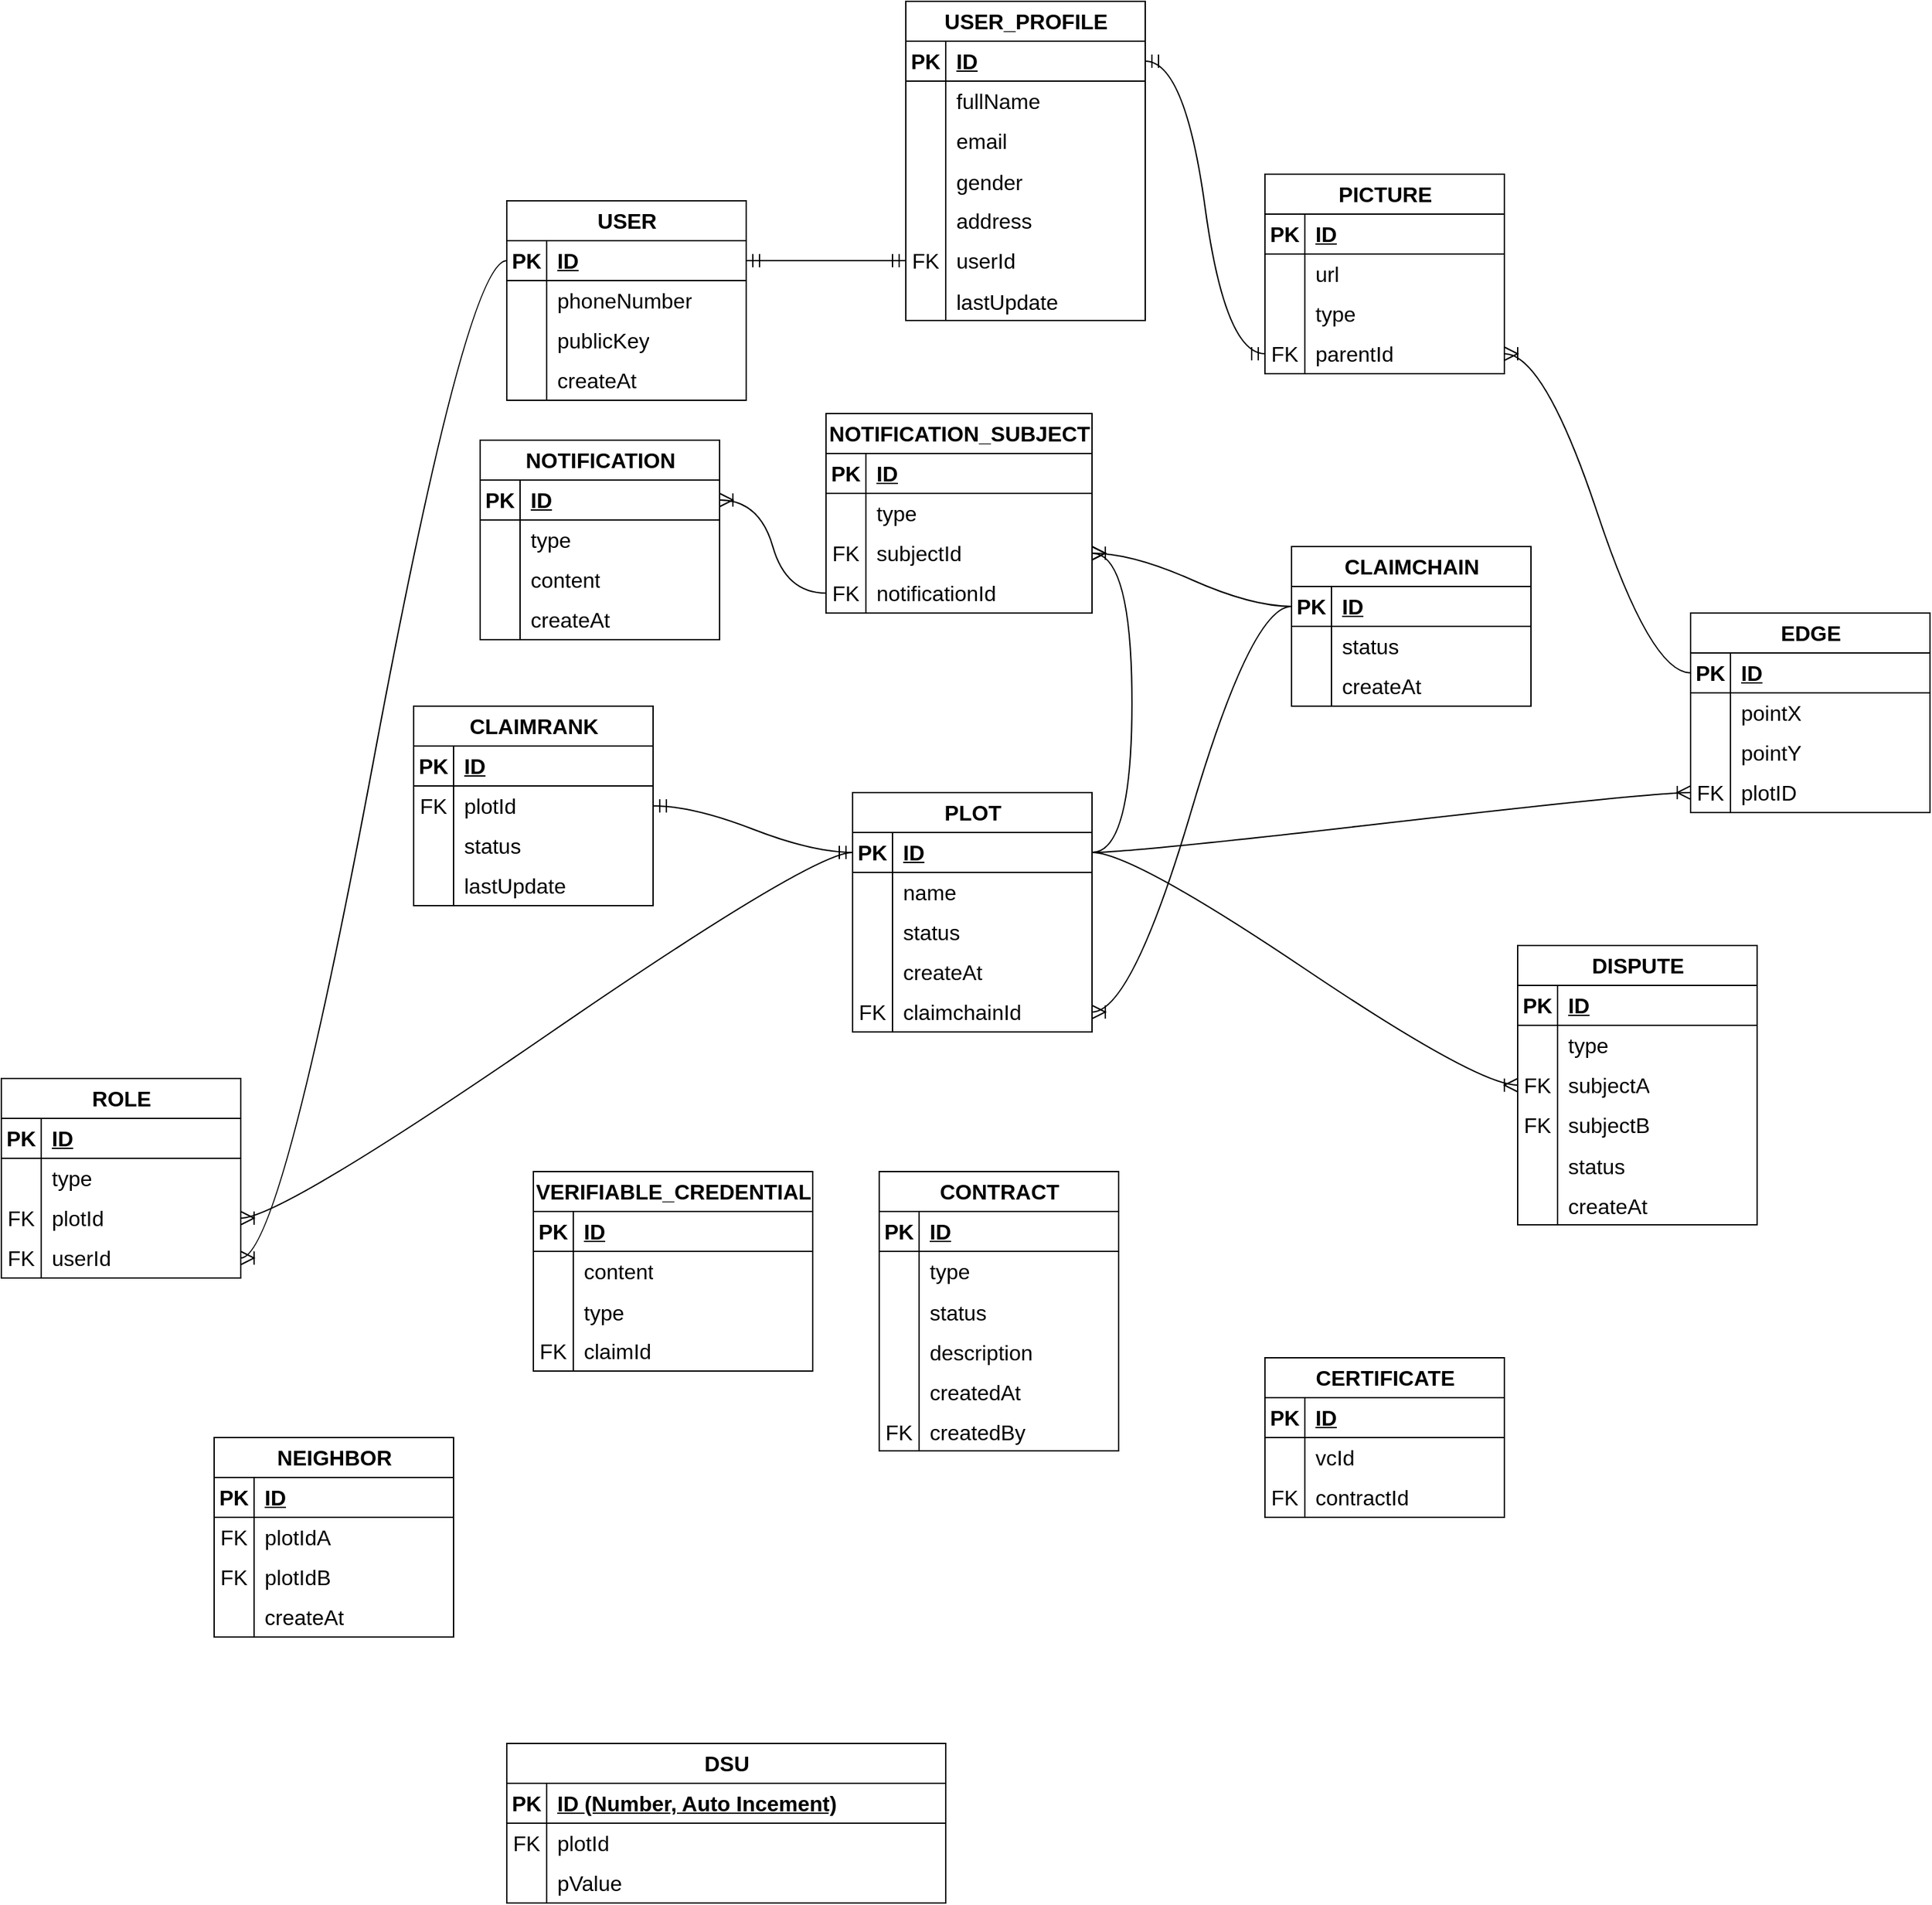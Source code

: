 <mxfile version="21.0.8" type="github">
  <diagram name="Page-1" id="BVnnMjxONmYzLmP1om5i">
    <mxGraphModel dx="2417" dy="2377" grid="1" gridSize="10" guides="1" tooltips="1" connect="1" arrows="1" fold="1" page="1" pageScale="1" pageWidth="827" pageHeight="1169" math="0" shadow="0">
      <root>
        <mxCell id="0" />
        <mxCell id="1" parent="0" />
        <mxCell id="e_GswqcuckxVlkkcgmC3-41" value="USER" style="shape=table;startSize=30;container=1;collapsible=1;childLayout=tableLayout;fixedRows=1;rowLines=0;fontStyle=1;align=center;resizeLast=1;html=1;fontSize=16;" parent="1" vertex="1">
          <mxGeometry x="40" y="40" width="180" height="150" as="geometry">
            <mxRectangle x="40" y="40" width="80" height="30" as="alternateBounds" />
          </mxGeometry>
        </mxCell>
        <mxCell id="e_GswqcuckxVlkkcgmC3-42" value="" style="shape=tableRow;horizontal=0;startSize=0;swimlaneHead=0;swimlaneBody=0;fillColor=none;collapsible=0;dropTarget=0;points=[[0,0.5],[1,0.5]];portConstraint=eastwest;top=0;left=0;right=0;bottom=1;fontSize=16;" parent="e_GswqcuckxVlkkcgmC3-41" vertex="1">
          <mxGeometry y="30" width="180" height="30" as="geometry" />
        </mxCell>
        <mxCell id="e_GswqcuckxVlkkcgmC3-43" value="PK" style="shape=partialRectangle;connectable=0;fillColor=none;top=0;left=0;bottom=0;right=0;fontStyle=1;overflow=hidden;whiteSpace=wrap;html=1;fontSize=16;" parent="e_GswqcuckxVlkkcgmC3-42" vertex="1">
          <mxGeometry width="30" height="30" as="geometry">
            <mxRectangle width="30" height="30" as="alternateBounds" />
          </mxGeometry>
        </mxCell>
        <mxCell id="e_GswqcuckxVlkkcgmC3-44" value="ID" style="shape=partialRectangle;connectable=0;fillColor=none;top=0;left=0;bottom=0;right=0;align=left;spacingLeft=6;fontStyle=5;overflow=hidden;whiteSpace=wrap;html=1;fontSize=16;" parent="e_GswqcuckxVlkkcgmC3-42" vertex="1">
          <mxGeometry x="30" width="150" height="30" as="geometry">
            <mxRectangle width="150" height="30" as="alternateBounds" />
          </mxGeometry>
        </mxCell>
        <mxCell id="e_GswqcuckxVlkkcgmC3-45" value="" style="shape=tableRow;horizontal=0;startSize=0;swimlaneHead=0;swimlaneBody=0;fillColor=none;collapsible=0;dropTarget=0;points=[[0,0.5],[1,0.5]];portConstraint=eastwest;top=0;left=0;right=0;bottom=0;fontSize=16;" parent="e_GswqcuckxVlkkcgmC3-41" vertex="1">
          <mxGeometry y="60" width="180" height="30" as="geometry" />
        </mxCell>
        <mxCell id="e_GswqcuckxVlkkcgmC3-46" value="" style="shape=partialRectangle;connectable=0;fillColor=none;top=0;left=0;bottom=0;right=0;editable=1;overflow=hidden;whiteSpace=wrap;html=1;fontSize=16;" parent="e_GswqcuckxVlkkcgmC3-45" vertex="1">
          <mxGeometry width="30" height="30" as="geometry">
            <mxRectangle width="30" height="30" as="alternateBounds" />
          </mxGeometry>
        </mxCell>
        <mxCell id="e_GswqcuckxVlkkcgmC3-47" value="phoneNumber" style="shape=partialRectangle;connectable=0;fillColor=none;top=0;left=0;bottom=0;right=0;align=left;spacingLeft=6;overflow=hidden;whiteSpace=wrap;html=1;fontSize=16;" parent="e_GswqcuckxVlkkcgmC3-45" vertex="1">
          <mxGeometry x="30" width="150" height="30" as="geometry">
            <mxRectangle width="150" height="30" as="alternateBounds" />
          </mxGeometry>
        </mxCell>
        <mxCell id="e_GswqcuckxVlkkcgmC3-48" value="" style="shape=tableRow;horizontal=0;startSize=0;swimlaneHead=0;swimlaneBody=0;fillColor=none;collapsible=0;dropTarget=0;points=[[0,0.5],[1,0.5]];portConstraint=eastwest;top=0;left=0;right=0;bottom=0;fontSize=16;" parent="e_GswqcuckxVlkkcgmC3-41" vertex="1">
          <mxGeometry y="90" width="180" height="30" as="geometry" />
        </mxCell>
        <mxCell id="e_GswqcuckxVlkkcgmC3-49" value="" style="shape=partialRectangle;connectable=0;fillColor=none;top=0;left=0;bottom=0;right=0;editable=1;overflow=hidden;whiteSpace=wrap;html=1;fontSize=16;" parent="e_GswqcuckxVlkkcgmC3-48" vertex="1">
          <mxGeometry width="30" height="30" as="geometry">
            <mxRectangle width="30" height="30" as="alternateBounds" />
          </mxGeometry>
        </mxCell>
        <mxCell id="e_GswqcuckxVlkkcgmC3-50" value="publicKey" style="shape=partialRectangle;connectable=0;fillColor=none;top=0;left=0;bottom=0;right=0;align=left;spacingLeft=6;overflow=hidden;whiteSpace=wrap;html=1;fontSize=16;" parent="e_GswqcuckxVlkkcgmC3-48" vertex="1">
          <mxGeometry x="30" width="150" height="30" as="geometry">
            <mxRectangle width="150" height="30" as="alternateBounds" />
          </mxGeometry>
        </mxCell>
        <mxCell id="e_GswqcuckxVlkkcgmC3-51" value="" style="shape=tableRow;horizontal=0;startSize=0;swimlaneHead=0;swimlaneBody=0;fillColor=none;collapsible=0;dropTarget=0;points=[[0,0.5],[1,0.5]];portConstraint=eastwest;top=0;left=0;right=0;bottom=0;fontSize=16;" parent="e_GswqcuckxVlkkcgmC3-41" vertex="1">
          <mxGeometry y="120" width="180" height="30" as="geometry" />
        </mxCell>
        <mxCell id="e_GswqcuckxVlkkcgmC3-52" value="" style="shape=partialRectangle;connectable=0;fillColor=none;top=0;left=0;bottom=0;right=0;editable=1;overflow=hidden;whiteSpace=wrap;html=1;fontSize=16;" parent="e_GswqcuckxVlkkcgmC3-51" vertex="1">
          <mxGeometry width="30" height="30" as="geometry">
            <mxRectangle width="30" height="30" as="alternateBounds" />
          </mxGeometry>
        </mxCell>
        <mxCell id="e_GswqcuckxVlkkcgmC3-53" value="createAt" style="shape=partialRectangle;connectable=0;fillColor=none;top=0;left=0;bottom=0;right=0;align=left;spacingLeft=6;overflow=hidden;whiteSpace=wrap;html=1;fontSize=16;" parent="e_GswqcuckxVlkkcgmC3-51" vertex="1">
          <mxGeometry x="30" width="150" height="30" as="geometry">
            <mxRectangle width="150" height="30" as="alternateBounds" />
          </mxGeometry>
        </mxCell>
        <mxCell id="e_GswqcuckxVlkkcgmC3-54" value="USER_PROFILE" style="shape=table;startSize=30;container=1;collapsible=1;childLayout=tableLayout;fixedRows=1;rowLines=0;fontStyle=1;align=center;resizeLast=1;html=1;fontSize=16;" parent="1" vertex="1">
          <mxGeometry x="340" y="-110" width="180" height="240" as="geometry" />
        </mxCell>
        <mxCell id="e_GswqcuckxVlkkcgmC3-55" value="" style="shape=tableRow;horizontal=0;startSize=0;swimlaneHead=0;swimlaneBody=0;fillColor=none;collapsible=0;dropTarget=0;points=[[0,0.5],[1,0.5]];portConstraint=eastwest;top=0;left=0;right=0;bottom=1;fontSize=16;" parent="e_GswqcuckxVlkkcgmC3-54" vertex="1">
          <mxGeometry y="30" width="180" height="30" as="geometry" />
        </mxCell>
        <mxCell id="e_GswqcuckxVlkkcgmC3-56" value="PK" style="shape=partialRectangle;connectable=0;fillColor=none;top=0;left=0;bottom=0;right=0;fontStyle=1;overflow=hidden;whiteSpace=wrap;html=1;fontSize=16;" parent="e_GswqcuckxVlkkcgmC3-55" vertex="1">
          <mxGeometry width="30" height="30" as="geometry">
            <mxRectangle width="30" height="30" as="alternateBounds" />
          </mxGeometry>
        </mxCell>
        <mxCell id="e_GswqcuckxVlkkcgmC3-57" value="ID" style="shape=partialRectangle;connectable=0;fillColor=none;top=0;left=0;bottom=0;right=0;align=left;spacingLeft=6;fontStyle=5;overflow=hidden;whiteSpace=wrap;html=1;fontSize=16;" parent="e_GswqcuckxVlkkcgmC3-55" vertex="1">
          <mxGeometry x="30" width="150" height="30" as="geometry">
            <mxRectangle width="150" height="30" as="alternateBounds" />
          </mxGeometry>
        </mxCell>
        <mxCell id="e_GswqcuckxVlkkcgmC3-58" value="" style="shape=tableRow;horizontal=0;startSize=0;swimlaneHead=0;swimlaneBody=0;fillColor=none;collapsible=0;dropTarget=0;points=[[0,0.5],[1,0.5]];portConstraint=eastwest;top=0;left=0;right=0;bottom=0;fontSize=16;" parent="e_GswqcuckxVlkkcgmC3-54" vertex="1">
          <mxGeometry y="60" width="180" height="30" as="geometry" />
        </mxCell>
        <mxCell id="e_GswqcuckxVlkkcgmC3-59" value="" style="shape=partialRectangle;connectable=0;fillColor=none;top=0;left=0;bottom=0;right=0;editable=1;overflow=hidden;whiteSpace=wrap;html=1;fontSize=16;" parent="e_GswqcuckxVlkkcgmC3-58" vertex="1">
          <mxGeometry width="30" height="30" as="geometry">
            <mxRectangle width="30" height="30" as="alternateBounds" />
          </mxGeometry>
        </mxCell>
        <mxCell id="e_GswqcuckxVlkkcgmC3-60" value="fullName" style="shape=partialRectangle;connectable=0;fillColor=none;top=0;left=0;bottom=0;right=0;align=left;spacingLeft=6;overflow=hidden;whiteSpace=wrap;html=1;fontSize=16;" parent="e_GswqcuckxVlkkcgmC3-58" vertex="1">
          <mxGeometry x="30" width="150" height="30" as="geometry">
            <mxRectangle width="150" height="30" as="alternateBounds" />
          </mxGeometry>
        </mxCell>
        <mxCell id="e_GswqcuckxVlkkcgmC3-61" value="" style="shape=tableRow;horizontal=0;startSize=0;swimlaneHead=0;swimlaneBody=0;fillColor=none;collapsible=0;dropTarget=0;points=[[0,0.5],[1,0.5]];portConstraint=eastwest;top=0;left=0;right=0;bottom=0;fontSize=16;" parent="e_GswqcuckxVlkkcgmC3-54" vertex="1">
          <mxGeometry y="90" width="180" height="30" as="geometry" />
        </mxCell>
        <mxCell id="e_GswqcuckxVlkkcgmC3-62" value="" style="shape=partialRectangle;connectable=0;fillColor=none;top=0;left=0;bottom=0;right=0;editable=1;overflow=hidden;whiteSpace=wrap;html=1;fontSize=16;" parent="e_GswqcuckxVlkkcgmC3-61" vertex="1">
          <mxGeometry width="30" height="30" as="geometry">
            <mxRectangle width="30" height="30" as="alternateBounds" />
          </mxGeometry>
        </mxCell>
        <mxCell id="e_GswqcuckxVlkkcgmC3-63" value="email" style="shape=partialRectangle;connectable=0;fillColor=none;top=0;left=0;bottom=0;right=0;align=left;spacingLeft=6;overflow=hidden;whiteSpace=wrap;html=1;fontSize=16;" parent="e_GswqcuckxVlkkcgmC3-61" vertex="1">
          <mxGeometry x="30" width="150" height="30" as="geometry">
            <mxRectangle width="150" height="30" as="alternateBounds" />
          </mxGeometry>
        </mxCell>
        <mxCell id="e_GswqcuckxVlkkcgmC3-68" value="" style="shape=tableRow;horizontal=0;startSize=0;swimlaneHead=0;swimlaneBody=0;fillColor=none;collapsible=0;dropTarget=0;points=[[0,0.5],[1,0.5]];portConstraint=eastwest;top=0;left=0;right=0;bottom=0;fontSize=16;" parent="e_GswqcuckxVlkkcgmC3-54" vertex="1">
          <mxGeometry y="120" width="180" height="30" as="geometry" />
        </mxCell>
        <mxCell id="e_GswqcuckxVlkkcgmC3-69" value="" style="shape=partialRectangle;connectable=0;fillColor=none;top=0;left=0;bottom=0;right=0;editable=1;overflow=hidden;fontSize=16;" parent="e_GswqcuckxVlkkcgmC3-68" vertex="1">
          <mxGeometry width="30" height="30" as="geometry">
            <mxRectangle width="30" height="30" as="alternateBounds" />
          </mxGeometry>
        </mxCell>
        <mxCell id="e_GswqcuckxVlkkcgmC3-70" value="gender" style="shape=partialRectangle;connectable=0;fillColor=none;top=0;left=0;bottom=0;right=0;align=left;spacingLeft=6;overflow=hidden;fontSize=16;" parent="e_GswqcuckxVlkkcgmC3-68" vertex="1">
          <mxGeometry x="30" width="150" height="30" as="geometry">
            <mxRectangle width="150" height="30" as="alternateBounds" />
          </mxGeometry>
        </mxCell>
        <mxCell id="e_GswqcuckxVlkkcgmC3-64" value="" style="shape=tableRow;horizontal=0;startSize=0;swimlaneHead=0;swimlaneBody=0;fillColor=none;collapsible=0;dropTarget=0;points=[[0,0.5],[1,0.5]];portConstraint=eastwest;top=0;left=0;right=0;bottom=0;fontSize=16;" parent="e_GswqcuckxVlkkcgmC3-54" vertex="1">
          <mxGeometry y="150" width="180" height="30" as="geometry" />
        </mxCell>
        <mxCell id="e_GswqcuckxVlkkcgmC3-65" value="" style="shape=partialRectangle;connectable=0;fillColor=none;top=0;left=0;bottom=0;right=0;editable=1;overflow=hidden;whiteSpace=wrap;html=1;fontSize=16;" parent="e_GswqcuckxVlkkcgmC3-64" vertex="1">
          <mxGeometry width="30" height="30" as="geometry">
            <mxRectangle width="30" height="30" as="alternateBounds" />
          </mxGeometry>
        </mxCell>
        <mxCell id="e_GswqcuckxVlkkcgmC3-66" value="address" style="shape=partialRectangle;connectable=0;fillColor=none;top=0;left=0;bottom=0;right=0;align=left;spacingLeft=6;overflow=hidden;whiteSpace=wrap;html=1;fontSize=16;" parent="e_GswqcuckxVlkkcgmC3-64" vertex="1">
          <mxGeometry x="30" width="150" height="30" as="geometry">
            <mxRectangle width="150" height="30" as="alternateBounds" />
          </mxGeometry>
        </mxCell>
        <mxCell id="e_GswqcuckxVlkkcgmC3-76" value="" style="shape=tableRow;horizontal=0;startSize=0;swimlaneHead=0;swimlaneBody=0;fillColor=none;collapsible=0;dropTarget=0;points=[[0,0.5],[1,0.5]];portConstraint=eastwest;top=0;left=0;right=0;bottom=0;fontSize=16;" parent="e_GswqcuckxVlkkcgmC3-54" vertex="1">
          <mxGeometry y="180" width="180" height="30" as="geometry" />
        </mxCell>
        <mxCell id="e_GswqcuckxVlkkcgmC3-77" value="FK" style="shape=partialRectangle;connectable=0;fillColor=none;top=0;left=0;bottom=0;right=0;fontStyle=0;overflow=hidden;whiteSpace=wrap;html=1;fontSize=16;" parent="e_GswqcuckxVlkkcgmC3-76" vertex="1">
          <mxGeometry width="30" height="30" as="geometry">
            <mxRectangle width="30" height="30" as="alternateBounds" />
          </mxGeometry>
        </mxCell>
        <mxCell id="e_GswqcuckxVlkkcgmC3-78" value="userId" style="shape=partialRectangle;connectable=0;fillColor=none;top=0;left=0;bottom=0;right=0;align=left;spacingLeft=6;fontStyle=0;overflow=hidden;whiteSpace=wrap;html=1;fontSize=16;" parent="e_GswqcuckxVlkkcgmC3-76" vertex="1">
          <mxGeometry x="30" width="150" height="30" as="geometry">
            <mxRectangle width="150" height="30" as="alternateBounds" />
          </mxGeometry>
        </mxCell>
        <mxCell id="e_GswqcuckxVlkkcgmC3-71" value="" style="shape=tableRow;horizontal=0;startSize=0;swimlaneHead=0;swimlaneBody=0;fillColor=none;collapsible=0;dropTarget=0;points=[[0,0.5],[1,0.5]];portConstraint=eastwest;top=0;left=0;right=0;bottom=0;fontSize=16;" parent="e_GswqcuckxVlkkcgmC3-54" vertex="1">
          <mxGeometry y="210" width="180" height="30" as="geometry" />
        </mxCell>
        <mxCell id="e_GswqcuckxVlkkcgmC3-72" value="" style="shape=partialRectangle;connectable=0;fillColor=none;top=0;left=0;bottom=0;right=0;editable=1;overflow=hidden;fontSize=16;" parent="e_GswqcuckxVlkkcgmC3-71" vertex="1">
          <mxGeometry width="30" height="30" as="geometry">
            <mxRectangle width="30" height="30" as="alternateBounds" />
          </mxGeometry>
        </mxCell>
        <mxCell id="e_GswqcuckxVlkkcgmC3-73" value="lastUpdate" style="shape=partialRectangle;connectable=0;fillColor=none;top=0;left=0;bottom=0;right=0;align=left;spacingLeft=6;overflow=hidden;fontSize=16;" parent="e_GswqcuckxVlkkcgmC3-71" vertex="1">
          <mxGeometry x="30" width="150" height="30" as="geometry">
            <mxRectangle width="150" height="30" as="alternateBounds" />
          </mxGeometry>
        </mxCell>
        <mxCell id="e_GswqcuckxVlkkcgmC3-79" value="" style="edgeStyle=entityRelationEdgeStyle;fontSize=12;html=1;endArrow=ERmandOne;startArrow=ERmandOne;rounded=0;startSize=8;endSize=8;curved=1;exitX=1;exitY=0.5;exitDx=0;exitDy=0;" parent="1" source="e_GswqcuckxVlkkcgmC3-42" target="e_GswqcuckxVlkkcgmC3-76" edge="1">
          <mxGeometry width="100" height="100" relative="1" as="geometry">
            <mxPoint x="150" y="370" as="sourcePoint" />
            <mxPoint x="250" y="270" as="targetPoint" />
          </mxGeometry>
        </mxCell>
        <mxCell id="e_GswqcuckxVlkkcgmC3-80" value="PICTURE" style="shape=table;startSize=30;container=1;collapsible=1;childLayout=tableLayout;fixedRows=1;rowLines=0;fontStyle=1;align=center;resizeLast=1;html=1;fontSize=16;" parent="1" vertex="1">
          <mxGeometry x="610" y="20" width="180" height="150" as="geometry" />
        </mxCell>
        <mxCell id="e_GswqcuckxVlkkcgmC3-81" value="" style="shape=tableRow;horizontal=0;startSize=0;swimlaneHead=0;swimlaneBody=0;fillColor=none;collapsible=0;dropTarget=0;points=[[0,0.5],[1,0.5]];portConstraint=eastwest;top=0;left=0;right=0;bottom=1;fontSize=16;" parent="e_GswqcuckxVlkkcgmC3-80" vertex="1">
          <mxGeometry y="30" width="180" height="30" as="geometry" />
        </mxCell>
        <mxCell id="e_GswqcuckxVlkkcgmC3-82" value="PK" style="shape=partialRectangle;connectable=0;fillColor=none;top=0;left=0;bottom=0;right=0;fontStyle=1;overflow=hidden;whiteSpace=wrap;html=1;fontSize=16;" parent="e_GswqcuckxVlkkcgmC3-81" vertex="1">
          <mxGeometry width="30" height="30" as="geometry">
            <mxRectangle width="30" height="30" as="alternateBounds" />
          </mxGeometry>
        </mxCell>
        <mxCell id="e_GswqcuckxVlkkcgmC3-83" value="ID" style="shape=partialRectangle;connectable=0;fillColor=none;top=0;left=0;bottom=0;right=0;align=left;spacingLeft=6;fontStyle=5;overflow=hidden;whiteSpace=wrap;html=1;fontSize=16;" parent="e_GswqcuckxVlkkcgmC3-81" vertex="1">
          <mxGeometry x="30" width="150" height="30" as="geometry">
            <mxRectangle width="150" height="30" as="alternateBounds" />
          </mxGeometry>
        </mxCell>
        <mxCell id="e_GswqcuckxVlkkcgmC3-84" value="" style="shape=tableRow;horizontal=0;startSize=0;swimlaneHead=0;swimlaneBody=0;fillColor=none;collapsible=0;dropTarget=0;points=[[0,0.5],[1,0.5]];portConstraint=eastwest;top=0;left=0;right=0;bottom=0;fontSize=16;" parent="e_GswqcuckxVlkkcgmC3-80" vertex="1">
          <mxGeometry y="60" width="180" height="30" as="geometry" />
        </mxCell>
        <mxCell id="e_GswqcuckxVlkkcgmC3-85" value="" style="shape=partialRectangle;connectable=0;fillColor=none;top=0;left=0;bottom=0;right=0;editable=1;overflow=hidden;whiteSpace=wrap;html=1;fontSize=16;" parent="e_GswqcuckxVlkkcgmC3-84" vertex="1">
          <mxGeometry width="30" height="30" as="geometry">
            <mxRectangle width="30" height="30" as="alternateBounds" />
          </mxGeometry>
        </mxCell>
        <mxCell id="e_GswqcuckxVlkkcgmC3-86" value="url" style="shape=partialRectangle;connectable=0;fillColor=none;top=0;left=0;bottom=0;right=0;align=left;spacingLeft=6;overflow=hidden;whiteSpace=wrap;html=1;fontSize=16;" parent="e_GswqcuckxVlkkcgmC3-84" vertex="1">
          <mxGeometry x="30" width="150" height="30" as="geometry">
            <mxRectangle width="150" height="30" as="alternateBounds" />
          </mxGeometry>
        </mxCell>
        <mxCell id="e_GswqcuckxVlkkcgmC3-87" value="" style="shape=tableRow;horizontal=0;startSize=0;swimlaneHead=0;swimlaneBody=0;fillColor=none;collapsible=0;dropTarget=0;points=[[0,0.5],[1,0.5]];portConstraint=eastwest;top=0;left=0;right=0;bottom=0;fontSize=16;" parent="e_GswqcuckxVlkkcgmC3-80" vertex="1">
          <mxGeometry y="90" width="180" height="30" as="geometry" />
        </mxCell>
        <mxCell id="e_GswqcuckxVlkkcgmC3-88" value="" style="shape=partialRectangle;connectable=0;fillColor=none;top=0;left=0;bottom=0;right=0;editable=1;overflow=hidden;whiteSpace=wrap;html=1;fontSize=16;" parent="e_GswqcuckxVlkkcgmC3-87" vertex="1">
          <mxGeometry width="30" height="30" as="geometry">
            <mxRectangle width="30" height="30" as="alternateBounds" />
          </mxGeometry>
        </mxCell>
        <mxCell id="e_GswqcuckxVlkkcgmC3-89" value="type" style="shape=partialRectangle;connectable=0;fillColor=none;top=0;left=0;bottom=0;right=0;align=left;spacingLeft=6;overflow=hidden;whiteSpace=wrap;html=1;fontSize=16;" parent="e_GswqcuckxVlkkcgmC3-87" vertex="1">
          <mxGeometry x="30" width="150" height="30" as="geometry">
            <mxRectangle width="150" height="30" as="alternateBounds" />
          </mxGeometry>
        </mxCell>
        <mxCell id="e_GswqcuckxVlkkcgmC3-93" value="" style="shape=tableRow;horizontal=0;startSize=0;swimlaneHead=0;swimlaneBody=0;fillColor=none;collapsible=0;dropTarget=0;points=[[0,0.5],[1,0.5]];portConstraint=eastwest;top=0;left=0;right=0;bottom=0;fontSize=16;" parent="e_GswqcuckxVlkkcgmC3-80" vertex="1">
          <mxGeometry y="120" width="180" height="30" as="geometry" />
        </mxCell>
        <mxCell id="e_GswqcuckxVlkkcgmC3-94" value="FK" style="shape=partialRectangle;connectable=0;fillColor=none;top=0;left=0;bottom=0;right=0;fontStyle=0;overflow=hidden;whiteSpace=wrap;html=1;fontSize=16;" parent="e_GswqcuckxVlkkcgmC3-93" vertex="1">
          <mxGeometry width="30" height="30" as="geometry">
            <mxRectangle width="30" height="30" as="alternateBounds" />
          </mxGeometry>
        </mxCell>
        <mxCell id="e_GswqcuckxVlkkcgmC3-95" value="parentId" style="shape=partialRectangle;connectable=0;fillColor=none;top=0;left=0;bottom=0;right=0;align=left;spacingLeft=6;fontStyle=0;overflow=hidden;whiteSpace=wrap;html=1;fontSize=16;" parent="e_GswqcuckxVlkkcgmC3-93" vertex="1">
          <mxGeometry x="30" width="150" height="30" as="geometry">
            <mxRectangle width="150" height="30" as="alternateBounds" />
          </mxGeometry>
        </mxCell>
        <mxCell id="e_GswqcuckxVlkkcgmC3-96" value="" style="edgeStyle=entityRelationEdgeStyle;fontSize=12;html=1;endArrow=ERmandOne;startArrow=ERmandOne;rounded=0;startSize=8;endSize=8;curved=1;entryX=0;entryY=0.5;entryDx=0;entryDy=0;exitX=1;exitY=0.5;exitDx=0;exitDy=0;" parent="1" source="e_GswqcuckxVlkkcgmC3-55" target="e_GswqcuckxVlkkcgmC3-93" edge="1">
          <mxGeometry width="100" height="100" relative="1" as="geometry">
            <mxPoint x="500" y="350" as="sourcePoint" />
            <mxPoint x="600" y="250" as="targetPoint" />
          </mxGeometry>
        </mxCell>
        <mxCell id="e_GswqcuckxVlkkcgmC3-101" value="PLOT" style="shape=table;startSize=30;container=1;collapsible=1;childLayout=tableLayout;fixedRows=1;rowLines=0;fontStyle=1;align=center;resizeLast=1;html=1;fontSize=16;" parent="1" vertex="1">
          <mxGeometry x="300" y="485" width="180" height="180" as="geometry" />
        </mxCell>
        <mxCell id="e_GswqcuckxVlkkcgmC3-102" value="" style="shape=tableRow;horizontal=0;startSize=0;swimlaneHead=0;swimlaneBody=0;fillColor=none;collapsible=0;dropTarget=0;points=[[0,0.5],[1,0.5]];portConstraint=eastwest;top=0;left=0;right=0;bottom=1;fontSize=16;" parent="e_GswqcuckxVlkkcgmC3-101" vertex="1">
          <mxGeometry y="30" width="180" height="30" as="geometry" />
        </mxCell>
        <mxCell id="e_GswqcuckxVlkkcgmC3-103" value="PK" style="shape=partialRectangle;connectable=0;fillColor=none;top=0;left=0;bottom=0;right=0;fontStyle=1;overflow=hidden;whiteSpace=wrap;html=1;fontSize=16;" parent="e_GswqcuckxVlkkcgmC3-102" vertex="1">
          <mxGeometry width="30" height="30" as="geometry">
            <mxRectangle width="30" height="30" as="alternateBounds" />
          </mxGeometry>
        </mxCell>
        <mxCell id="e_GswqcuckxVlkkcgmC3-104" value="ID" style="shape=partialRectangle;connectable=0;fillColor=none;top=0;left=0;bottom=0;right=0;align=left;spacingLeft=6;fontStyle=5;overflow=hidden;whiteSpace=wrap;html=1;fontSize=16;" parent="e_GswqcuckxVlkkcgmC3-102" vertex="1">
          <mxGeometry x="30" width="150" height="30" as="geometry">
            <mxRectangle width="150" height="30" as="alternateBounds" />
          </mxGeometry>
        </mxCell>
        <mxCell id="e_GswqcuckxVlkkcgmC3-105" value="" style="shape=tableRow;horizontal=0;startSize=0;swimlaneHead=0;swimlaneBody=0;fillColor=none;collapsible=0;dropTarget=0;points=[[0,0.5],[1,0.5]];portConstraint=eastwest;top=0;left=0;right=0;bottom=0;fontSize=16;" parent="e_GswqcuckxVlkkcgmC3-101" vertex="1">
          <mxGeometry y="60" width="180" height="30" as="geometry" />
        </mxCell>
        <mxCell id="e_GswqcuckxVlkkcgmC3-106" value="" style="shape=partialRectangle;connectable=0;fillColor=none;top=0;left=0;bottom=0;right=0;editable=1;overflow=hidden;whiteSpace=wrap;html=1;fontSize=16;" parent="e_GswqcuckxVlkkcgmC3-105" vertex="1">
          <mxGeometry width="30" height="30" as="geometry">
            <mxRectangle width="30" height="30" as="alternateBounds" />
          </mxGeometry>
        </mxCell>
        <mxCell id="e_GswqcuckxVlkkcgmC3-107" value="name" style="shape=partialRectangle;connectable=0;fillColor=none;top=0;left=0;bottom=0;right=0;align=left;spacingLeft=6;overflow=hidden;whiteSpace=wrap;html=1;fontSize=16;" parent="e_GswqcuckxVlkkcgmC3-105" vertex="1">
          <mxGeometry x="30" width="150" height="30" as="geometry">
            <mxRectangle width="150" height="30" as="alternateBounds" />
          </mxGeometry>
        </mxCell>
        <mxCell id="e_GswqcuckxVlkkcgmC3-108" value="" style="shape=tableRow;horizontal=0;startSize=0;swimlaneHead=0;swimlaneBody=0;fillColor=none;collapsible=0;dropTarget=0;points=[[0,0.5],[1,0.5]];portConstraint=eastwest;top=0;left=0;right=0;bottom=0;fontSize=16;" parent="e_GswqcuckxVlkkcgmC3-101" vertex="1">
          <mxGeometry y="90" width="180" height="30" as="geometry" />
        </mxCell>
        <mxCell id="e_GswqcuckxVlkkcgmC3-109" value="" style="shape=partialRectangle;connectable=0;fillColor=none;top=0;left=0;bottom=0;right=0;editable=1;overflow=hidden;whiteSpace=wrap;html=1;fontSize=16;" parent="e_GswqcuckxVlkkcgmC3-108" vertex="1">
          <mxGeometry width="30" height="30" as="geometry">
            <mxRectangle width="30" height="30" as="alternateBounds" />
          </mxGeometry>
        </mxCell>
        <mxCell id="e_GswqcuckxVlkkcgmC3-110" value="status" style="shape=partialRectangle;connectable=0;fillColor=none;top=0;left=0;bottom=0;right=0;align=left;spacingLeft=6;overflow=hidden;whiteSpace=wrap;html=1;fontSize=16;" parent="e_GswqcuckxVlkkcgmC3-108" vertex="1">
          <mxGeometry x="30" width="150" height="30" as="geometry">
            <mxRectangle width="150" height="30" as="alternateBounds" />
          </mxGeometry>
        </mxCell>
        <mxCell id="e_GswqcuckxVlkkcgmC3-111" value="" style="shape=tableRow;horizontal=0;startSize=0;swimlaneHead=0;swimlaneBody=0;fillColor=none;collapsible=0;dropTarget=0;points=[[0,0.5],[1,0.5]];portConstraint=eastwest;top=0;left=0;right=0;bottom=0;fontSize=16;" parent="e_GswqcuckxVlkkcgmC3-101" vertex="1">
          <mxGeometry y="120" width="180" height="30" as="geometry" />
        </mxCell>
        <mxCell id="e_GswqcuckxVlkkcgmC3-112" value="" style="shape=partialRectangle;connectable=0;fillColor=none;top=0;left=0;bottom=0;right=0;editable=1;overflow=hidden;whiteSpace=wrap;html=1;fontSize=16;" parent="e_GswqcuckxVlkkcgmC3-111" vertex="1">
          <mxGeometry width="30" height="30" as="geometry">
            <mxRectangle width="30" height="30" as="alternateBounds" />
          </mxGeometry>
        </mxCell>
        <mxCell id="e_GswqcuckxVlkkcgmC3-113" value="createAt" style="shape=partialRectangle;connectable=0;fillColor=none;top=0;left=0;bottom=0;right=0;align=left;spacingLeft=6;overflow=hidden;whiteSpace=wrap;html=1;fontSize=16;" parent="e_GswqcuckxVlkkcgmC3-111" vertex="1">
          <mxGeometry x="30" width="150" height="30" as="geometry">
            <mxRectangle width="150" height="30" as="alternateBounds" />
          </mxGeometry>
        </mxCell>
        <mxCell id="e_GswqcuckxVlkkcgmC3-118" value="" style="shape=tableRow;horizontal=0;startSize=0;swimlaneHead=0;swimlaneBody=0;fillColor=none;collapsible=0;dropTarget=0;points=[[0,0.5],[1,0.5]];portConstraint=eastwest;top=0;left=0;right=0;bottom=0;fontSize=16;" parent="e_GswqcuckxVlkkcgmC3-101" vertex="1">
          <mxGeometry y="150" width="180" height="30" as="geometry" />
        </mxCell>
        <mxCell id="e_GswqcuckxVlkkcgmC3-119" value="FK" style="shape=partialRectangle;connectable=0;fillColor=none;top=0;left=0;bottom=0;right=0;fontStyle=0;overflow=hidden;whiteSpace=wrap;html=1;fontSize=16;" parent="e_GswqcuckxVlkkcgmC3-118" vertex="1">
          <mxGeometry width="30" height="30" as="geometry">
            <mxRectangle width="30" height="30" as="alternateBounds" />
          </mxGeometry>
        </mxCell>
        <mxCell id="e_GswqcuckxVlkkcgmC3-120" value="claimchainId" style="shape=partialRectangle;connectable=0;fillColor=none;top=0;left=0;bottom=0;right=0;align=left;spacingLeft=6;fontStyle=0;overflow=hidden;whiteSpace=wrap;html=1;fontSize=16;" parent="e_GswqcuckxVlkkcgmC3-118" vertex="1">
          <mxGeometry x="30" width="150" height="30" as="geometry">
            <mxRectangle width="150" height="30" as="alternateBounds" />
          </mxGeometry>
        </mxCell>
        <mxCell id="e_GswqcuckxVlkkcgmC3-123" value="EDGE" style="shape=table;startSize=30;container=1;collapsible=1;childLayout=tableLayout;fixedRows=1;rowLines=0;fontStyle=1;align=center;resizeLast=1;html=1;fontSize=16;" parent="1" vertex="1">
          <mxGeometry x="930" y="350" width="180" height="150" as="geometry" />
        </mxCell>
        <mxCell id="e_GswqcuckxVlkkcgmC3-124" value="" style="shape=tableRow;horizontal=0;startSize=0;swimlaneHead=0;swimlaneBody=0;fillColor=none;collapsible=0;dropTarget=0;points=[[0,0.5],[1,0.5]];portConstraint=eastwest;top=0;left=0;right=0;bottom=1;fontSize=16;" parent="e_GswqcuckxVlkkcgmC3-123" vertex="1">
          <mxGeometry y="30" width="180" height="30" as="geometry" />
        </mxCell>
        <mxCell id="e_GswqcuckxVlkkcgmC3-125" value="PK" style="shape=partialRectangle;connectable=0;fillColor=none;top=0;left=0;bottom=0;right=0;fontStyle=1;overflow=hidden;whiteSpace=wrap;html=1;fontSize=16;" parent="e_GswqcuckxVlkkcgmC3-124" vertex="1">
          <mxGeometry width="30" height="30" as="geometry">
            <mxRectangle width="30" height="30" as="alternateBounds" />
          </mxGeometry>
        </mxCell>
        <mxCell id="e_GswqcuckxVlkkcgmC3-126" value="ID" style="shape=partialRectangle;connectable=0;fillColor=none;top=0;left=0;bottom=0;right=0;align=left;spacingLeft=6;fontStyle=5;overflow=hidden;whiteSpace=wrap;html=1;fontSize=16;" parent="e_GswqcuckxVlkkcgmC3-124" vertex="1">
          <mxGeometry x="30" width="150" height="30" as="geometry">
            <mxRectangle width="150" height="30" as="alternateBounds" />
          </mxGeometry>
        </mxCell>
        <mxCell id="e_GswqcuckxVlkkcgmC3-127" value="" style="shape=tableRow;horizontal=0;startSize=0;swimlaneHead=0;swimlaneBody=0;fillColor=none;collapsible=0;dropTarget=0;points=[[0,0.5],[1,0.5]];portConstraint=eastwest;top=0;left=0;right=0;bottom=0;fontSize=16;" parent="e_GswqcuckxVlkkcgmC3-123" vertex="1">
          <mxGeometry y="60" width="180" height="30" as="geometry" />
        </mxCell>
        <mxCell id="e_GswqcuckxVlkkcgmC3-128" value="" style="shape=partialRectangle;connectable=0;fillColor=none;top=0;left=0;bottom=0;right=0;editable=1;overflow=hidden;whiteSpace=wrap;html=1;fontSize=16;" parent="e_GswqcuckxVlkkcgmC3-127" vertex="1">
          <mxGeometry width="30" height="30" as="geometry">
            <mxRectangle width="30" height="30" as="alternateBounds" />
          </mxGeometry>
        </mxCell>
        <mxCell id="e_GswqcuckxVlkkcgmC3-129" value="pointX" style="shape=partialRectangle;connectable=0;fillColor=none;top=0;left=0;bottom=0;right=0;align=left;spacingLeft=6;overflow=hidden;whiteSpace=wrap;html=1;fontSize=16;" parent="e_GswqcuckxVlkkcgmC3-127" vertex="1">
          <mxGeometry x="30" width="150" height="30" as="geometry">
            <mxRectangle width="150" height="30" as="alternateBounds" />
          </mxGeometry>
        </mxCell>
        <mxCell id="e_GswqcuckxVlkkcgmC3-130" value="" style="shape=tableRow;horizontal=0;startSize=0;swimlaneHead=0;swimlaneBody=0;fillColor=none;collapsible=0;dropTarget=0;points=[[0,0.5],[1,0.5]];portConstraint=eastwest;top=0;left=0;right=0;bottom=0;fontSize=16;" parent="e_GswqcuckxVlkkcgmC3-123" vertex="1">
          <mxGeometry y="90" width="180" height="30" as="geometry" />
        </mxCell>
        <mxCell id="e_GswqcuckxVlkkcgmC3-131" value="" style="shape=partialRectangle;connectable=0;fillColor=none;top=0;left=0;bottom=0;right=0;editable=1;overflow=hidden;whiteSpace=wrap;html=1;fontSize=16;" parent="e_GswqcuckxVlkkcgmC3-130" vertex="1">
          <mxGeometry width="30" height="30" as="geometry">
            <mxRectangle width="30" height="30" as="alternateBounds" />
          </mxGeometry>
        </mxCell>
        <mxCell id="e_GswqcuckxVlkkcgmC3-132" value="pointY" style="shape=partialRectangle;connectable=0;fillColor=none;top=0;left=0;bottom=0;right=0;align=left;spacingLeft=6;overflow=hidden;whiteSpace=wrap;html=1;fontSize=16;" parent="e_GswqcuckxVlkkcgmC3-130" vertex="1">
          <mxGeometry x="30" width="150" height="30" as="geometry">
            <mxRectangle width="150" height="30" as="alternateBounds" />
          </mxGeometry>
        </mxCell>
        <mxCell id="e_GswqcuckxVlkkcgmC3-136" value="" style="shape=tableRow;horizontal=0;startSize=0;swimlaneHead=0;swimlaneBody=0;fillColor=none;collapsible=0;dropTarget=0;points=[[0,0.5],[1,0.5]];portConstraint=eastwest;top=0;left=0;right=0;bottom=0;fontSize=16;" parent="e_GswqcuckxVlkkcgmC3-123" vertex="1">
          <mxGeometry y="120" width="180" height="30" as="geometry" />
        </mxCell>
        <mxCell id="e_GswqcuckxVlkkcgmC3-137" value="FK" style="shape=partialRectangle;connectable=0;fillColor=none;top=0;left=0;bottom=0;right=0;fontStyle=0;overflow=hidden;whiteSpace=wrap;html=1;fontSize=16;" parent="e_GswqcuckxVlkkcgmC3-136" vertex="1">
          <mxGeometry width="30" height="30" as="geometry">
            <mxRectangle width="30" height="30" as="alternateBounds" />
          </mxGeometry>
        </mxCell>
        <mxCell id="e_GswqcuckxVlkkcgmC3-138" value="plotID" style="shape=partialRectangle;connectable=0;fillColor=none;top=0;left=0;bottom=0;right=0;align=left;spacingLeft=6;fontStyle=0;overflow=hidden;whiteSpace=wrap;html=1;fontSize=16;" parent="e_GswqcuckxVlkkcgmC3-136" vertex="1">
          <mxGeometry x="30" width="150" height="30" as="geometry">
            <mxRectangle width="150" height="30" as="alternateBounds" />
          </mxGeometry>
        </mxCell>
        <mxCell id="e_GswqcuckxVlkkcgmC3-139" value="" style="edgeStyle=entityRelationEdgeStyle;fontSize=12;html=1;endArrow=ERoneToMany;rounded=0;startSize=8;endSize=8;curved=1;entryX=0;entryY=0.5;entryDx=0;entryDy=0;exitX=1;exitY=0.5;exitDx=0;exitDy=0;" parent="1" source="e_GswqcuckxVlkkcgmC3-102" target="e_GswqcuckxVlkkcgmC3-136" edge="1">
          <mxGeometry width="100" height="100" relative="1" as="geometry">
            <mxPoint x="270" y="610" as="sourcePoint" />
            <mxPoint x="370" y="510" as="targetPoint" />
          </mxGeometry>
        </mxCell>
        <mxCell id="e_GswqcuckxVlkkcgmC3-140" value="CLAIMCHAIN" style="shape=table;startSize=30;container=1;collapsible=1;childLayout=tableLayout;fixedRows=1;rowLines=0;fontStyle=1;align=center;resizeLast=1;html=1;fontSize=16;" parent="1" vertex="1">
          <mxGeometry x="630" y="300" width="180" height="120" as="geometry" />
        </mxCell>
        <mxCell id="e_GswqcuckxVlkkcgmC3-141" value="" style="shape=tableRow;horizontal=0;startSize=0;swimlaneHead=0;swimlaneBody=0;fillColor=none;collapsible=0;dropTarget=0;points=[[0,0.5],[1,0.5]];portConstraint=eastwest;top=0;left=0;right=0;bottom=1;fontSize=16;" parent="e_GswqcuckxVlkkcgmC3-140" vertex="1">
          <mxGeometry y="30" width="180" height="30" as="geometry" />
        </mxCell>
        <mxCell id="e_GswqcuckxVlkkcgmC3-142" value="PK" style="shape=partialRectangle;connectable=0;fillColor=none;top=0;left=0;bottom=0;right=0;fontStyle=1;overflow=hidden;whiteSpace=wrap;html=1;fontSize=16;" parent="e_GswqcuckxVlkkcgmC3-141" vertex="1">
          <mxGeometry width="30" height="30" as="geometry">
            <mxRectangle width="30" height="30" as="alternateBounds" />
          </mxGeometry>
        </mxCell>
        <mxCell id="e_GswqcuckxVlkkcgmC3-143" value="ID" style="shape=partialRectangle;connectable=0;fillColor=none;top=0;left=0;bottom=0;right=0;align=left;spacingLeft=6;fontStyle=5;overflow=hidden;whiteSpace=wrap;html=1;fontSize=16;" parent="e_GswqcuckxVlkkcgmC3-141" vertex="1">
          <mxGeometry x="30" width="150" height="30" as="geometry">
            <mxRectangle width="150" height="30" as="alternateBounds" />
          </mxGeometry>
        </mxCell>
        <mxCell id="e_GswqcuckxVlkkcgmC3-144" value="" style="shape=tableRow;horizontal=0;startSize=0;swimlaneHead=0;swimlaneBody=0;fillColor=none;collapsible=0;dropTarget=0;points=[[0,0.5],[1,0.5]];portConstraint=eastwest;top=0;left=0;right=0;bottom=0;fontSize=16;" parent="e_GswqcuckxVlkkcgmC3-140" vertex="1">
          <mxGeometry y="60" width="180" height="30" as="geometry" />
        </mxCell>
        <mxCell id="e_GswqcuckxVlkkcgmC3-145" value="" style="shape=partialRectangle;connectable=0;fillColor=none;top=0;left=0;bottom=0;right=0;editable=1;overflow=hidden;whiteSpace=wrap;html=1;fontSize=16;" parent="e_GswqcuckxVlkkcgmC3-144" vertex="1">
          <mxGeometry width="30" height="30" as="geometry">
            <mxRectangle width="30" height="30" as="alternateBounds" />
          </mxGeometry>
        </mxCell>
        <mxCell id="e_GswqcuckxVlkkcgmC3-146" value="status" style="shape=partialRectangle;connectable=0;fillColor=none;top=0;left=0;bottom=0;right=0;align=left;spacingLeft=6;overflow=hidden;whiteSpace=wrap;html=1;fontSize=16;" parent="e_GswqcuckxVlkkcgmC3-144" vertex="1">
          <mxGeometry x="30" width="150" height="30" as="geometry">
            <mxRectangle width="150" height="30" as="alternateBounds" />
          </mxGeometry>
        </mxCell>
        <mxCell id="e_GswqcuckxVlkkcgmC3-147" value="" style="shape=tableRow;horizontal=0;startSize=0;swimlaneHead=0;swimlaneBody=0;fillColor=none;collapsible=0;dropTarget=0;points=[[0,0.5],[1,0.5]];portConstraint=eastwest;top=0;left=0;right=0;bottom=0;fontSize=16;" parent="e_GswqcuckxVlkkcgmC3-140" vertex="1">
          <mxGeometry y="90" width="180" height="30" as="geometry" />
        </mxCell>
        <mxCell id="e_GswqcuckxVlkkcgmC3-148" value="" style="shape=partialRectangle;connectable=0;fillColor=none;top=0;left=0;bottom=0;right=0;editable=1;overflow=hidden;whiteSpace=wrap;html=1;fontSize=16;" parent="e_GswqcuckxVlkkcgmC3-147" vertex="1">
          <mxGeometry width="30" height="30" as="geometry">
            <mxRectangle width="30" height="30" as="alternateBounds" />
          </mxGeometry>
        </mxCell>
        <mxCell id="e_GswqcuckxVlkkcgmC3-149" value="createAt" style="shape=partialRectangle;connectable=0;fillColor=none;top=0;left=0;bottom=0;right=0;align=left;spacingLeft=6;overflow=hidden;whiteSpace=wrap;html=1;fontSize=16;" parent="e_GswqcuckxVlkkcgmC3-147" vertex="1">
          <mxGeometry x="30" width="150" height="30" as="geometry">
            <mxRectangle width="150" height="30" as="alternateBounds" />
          </mxGeometry>
        </mxCell>
        <mxCell id="e_GswqcuckxVlkkcgmC3-153" value="" style="edgeStyle=entityRelationEdgeStyle;fontSize=12;html=1;endArrow=ERoneToMany;rounded=0;startSize=8;endSize=8;curved=1;" parent="1" source="e_GswqcuckxVlkkcgmC3-124" target="e_GswqcuckxVlkkcgmC3-93" edge="1">
          <mxGeometry width="100" height="100" relative="1" as="geometry">
            <mxPoint x="560" y="310" as="sourcePoint" />
            <mxPoint x="660" y="210" as="targetPoint" />
          </mxGeometry>
        </mxCell>
        <mxCell id="e_GswqcuckxVlkkcgmC3-154" value="" style="edgeStyle=entityRelationEdgeStyle;fontSize=12;html=1;endArrow=ERoneToMany;rounded=0;startSize=8;endSize=8;curved=1;exitX=0;exitY=0.5;exitDx=0;exitDy=0;entryX=1;entryY=0.5;entryDx=0;entryDy=0;" parent="1" source="e_GswqcuckxVlkkcgmC3-141" target="e_GswqcuckxVlkkcgmC3-118" edge="1">
          <mxGeometry width="100" height="100" relative="1" as="geometry">
            <mxPoint x="130" y="690" as="sourcePoint" />
            <mxPoint x="230" y="590" as="targetPoint" />
          </mxGeometry>
        </mxCell>
        <mxCell id="e_GswqcuckxVlkkcgmC3-155" value="CLAIMRANK" style="shape=table;startSize=30;container=1;collapsible=1;childLayout=tableLayout;fixedRows=1;rowLines=0;fontStyle=1;align=center;resizeLast=1;html=1;fontSize=16;" parent="1" vertex="1">
          <mxGeometry x="-30" y="420" width="180" height="150" as="geometry" />
        </mxCell>
        <mxCell id="e_GswqcuckxVlkkcgmC3-156" value="" style="shape=tableRow;horizontal=0;startSize=0;swimlaneHead=0;swimlaneBody=0;fillColor=none;collapsible=0;dropTarget=0;points=[[0,0.5],[1,0.5]];portConstraint=eastwest;top=0;left=0;right=0;bottom=1;fontSize=16;" parent="e_GswqcuckxVlkkcgmC3-155" vertex="1">
          <mxGeometry y="30" width="180" height="30" as="geometry" />
        </mxCell>
        <mxCell id="e_GswqcuckxVlkkcgmC3-157" value="PK" style="shape=partialRectangle;connectable=0;fillColor=none;top=0;left=0;bottom=0;right=0;fontStyle=1;overflow=hidden;whiteSpace=wrap;html=1;fontSize=16;" parent="e_GswqcuckxVlkkcgmC3-156" vertex="1">
          <mxGeometry width="30" height="30" as="geometry">
            <mxRectangle width="30" height="30" as="alternateBounds" />
          </mxGeometry>
        </mxCell>
        <mxCell id="e_GswqcuckxVlkkcgmC3-158" value="ID" style="shape=partialRectangle;connectable=0;fillColor=none;top=0;left=0;bottom=0;right=0;align=left;spacingLeft=6;fontStyle=5;overflow=hidden;whiteSpace=wrap;html=1;fontSize=16;" parent="e_GswqcuckxVlkkcgmC3-156" vertex="1">
          <mxGeometry x="30" width="150" height="30" as="geometry">
            <mxRectangle width="150" height="30" as="alternateBounds" />
          </mxGeometry>
        </mxCell>
        <mxCell id="e_GswqcuckxVlkkcgmC3-168" value="" style="shape=tableRow;horizontal=0;startSize=0;swimlaneHead=0;swimlaneBody=0;fillColor=none;collapsible=0;dropTarget=0;points=[[0,0.5],[1,0.5]];portConstraint=eastwest;top=0;left=0;right=0;bottom=0;fontSize=16;" parent="e_GswqcuckxVlkkcgmC3-155" vertex="1">
          <mxGeometry y="60" width="180" height="30" as="geometry" />
        </mxCell>
        <mxCell id="e_GswqcuckxVlkkcgmC3-169" value="FK" style="shape=partialRectangle;connectable=0;fillColor=none;top=0;left=0;bottom=0;right=0;fontStyle=0;overflow=hidden;whiteSpace=wrap;html=1;fontSize=16;" parent="e_GswqcuckxVlkkcgmC3-168" vertex="1">
          <mxGeometry width="30" height="30" as="geometry">
            <mxRectangle width="30" height="30" as="alternateBounds" />
          </mxGeometry>
        </mxCell>
        <mxCell id="e_GswqcuckxVlkkcgmC3-170" value="plotId" style="shape=partialRectangle;connectable=0;fillColor=none;top=0;left=0;bottom=0;right=0;align=left;spacingLeft=6;fontStyle=0;overflow=hidden;whiteSpace=wrap;html=1;fontSize=16;" parent="e_GswqcuckxVlkkcgmC3-168" vertex="1">
          <mxGeometry x="30" width="150" height="30" as="geometry">
            <mxRectangle width="150" height="30" as="alternateBounds" />
          </mxGeometry>
        </mxCell>
        <mxCell id="e_GswqcuckxVlkkcgmC3-159" value="" style="shape=tableRow;horizontal=0;startSize=0;swimlaneHead=0;swimlaneBody=0;fillColor=none;collapsible=0;dropTarget=0;points=[[0,0.5],[1,0.5]];portConstraint=eastwest;top=0;left=0;right=0;bottom=0;fontSize=16;" parent="e_GswqcuckxVlkkcgmC3-155" vertex="1">
          <mxGeometry y="90" width="180" height="30" as="geometry" />
        </mxCell>
        <mxCell id="e_GswqcuckxVlkkcgmC3-160" value="" style="shape=partialRectangle;connectable=0;fillColor=none;top=0;left=0;bottom=0;right=0;editable=1;overflow=hidden;whiteSpace=wrap;html=1;fontSize=16;" parent="e_GswqcuckxVlkkcgmC3-159" vertex="1">
          <mxGeometry width="30" height="30" as="geometry">
            <mxRectangle width="30" height="30" as="alternateBounds" />
          </mxGeometry>
        </mxCell>
        <mxCell id="e_GswqcuckxVlkkcgmC3-161" value="status" style="shape=partialRectangle;connectable=0;fillColor=none;top=0;left=0;bottom=0;right=0;align=left;spacingLeft=6;overflow=hidden;whiteSpace=wrap;html=1;fontSize=16;" parent="e_GswqcuckxVlkkcgmC3-159" vertex="1">
          <mxGeometry x="30" width="150" height="30" as="geometry">
            <mxRectangle width="150" height="30" as="alternateBounds" />
          </mxGeometry>
        </mxCell>
        <mxCell id="e_GswqcuckxVlkkcgmC3-162" value="" style="shape=tableRow;horizontal=0;startSize=0;swimlaneHead=0;swimlaneBody=0;fillColor=none;collapsible=0;dropTarget=0;points=[[0,0.5],[1,0.5]];portConstraint=eastwest;top=0;left=0;right=0;bottom=0;fontSize=16;" parent="e_GswqcuckxVlkkcgmC3-155" vertex="1">
          <mxGeometry y="120" width="180" height="30" as="geometry" />
        </mxCell>
        <mxCell id="e_GswqcuckxVlkkcgmC3-163" value="" style="shape=partialRectangle;connectable=0;fillColor=none;top=0;left=0;bottom=0;right=0;editable=1;overflow=hidden;whiteSpace=wrap;html=1;fontSize=16;" parent="e_GswqcuckxVlkkcgmC3-162" vertex="1">
          <mxGeometry width="30" height="30" as="geometry">
            <mxRectangle width="30" height="30" as="alternateBounds" />
          </mxGeometry>
        </mxCell>
        <mxCell id="e_GswqcuckxVlkkcgmC3-164" value="lastUpdate" style="shape=partialRectangle;connectable=0;fillColor=none;top=0;left=0;bottom=0;right=0;align=left;spacingLeft=6;overflow=hidden;whiteSpace=wrap;html=1;fontSize=16;" parent="e_GswqcuckxVlkkcgmC3-162" vertex="1">
          <mxGeometry x="30" width="150" height="30" as="geometry">
            <mxRectangle width="150" height="30" as="alternateBounds" />
          </mxGeometry>
        </mxCell>
        <mxCell id="e_GswqcuckxVlkkcgmC3-171" value="" style="edgeStyle=entityRelationEdgeStyle;fontSize=12;html=1;endArrow=ERmandOne;startArrow=ERmandOne;rounded=0;startSize=8;endSize=8;curved=1;entryX=0;entryY=0.5;entryDx=0;entryDy=0;exitX=1;exitY=0.5;exitDx=0;exitDy=0;" parent="1" source="e_GswqcuckxVlkkcgmC3-168" target="e_GswqcuckxVlkkcgmC3-102" edge="1">
          <mxGeometry width="100" height="100" relative="1" as="geometry">
            <mxPoint x="100" y="645" as="sourcePoint" />
            <mxPoint x="130" y="500" as="targetPoint" />
          </mxGeometry>
        </mxCell>
        <mxCell id="e_GswqcuckxVlkkcgmC3-173" value="DISPUTE" style="shape=table;startSize=30;container=1;collapsible=1;childLayout=tableLayout;fixedRows=1;rowLines=0;fontStyle=1;align=center;resizeLast=1;html=1;fontSize=16;" parent="1" vertex="1">
          <mxGeometry x="800" y="600" width="180" height="210" as="geometry" />
        </mxCell>
        <mxCell id="e_GswqcuckxVlkkcgmC3-174" value="" style="shape=tableRow;horizontal=0;startSize=0;swimlaneHead=0;swimlaneBody=0;fillColor=none;collapsible=0;dropTarget=0;points=[[0,0.5],[1,0.5]];portConstraint=eastwest;top=0;left=0;right=0;bottom=1;fontSize=16;" parent="e_GswqcuckxVlkkcgmC3-173" vertex="1">
          <mxGeometry y="30" width="180" height="30" as="geometry" />
        </mxCell>
        <mxCell id="e_GswqcuckxVlkkcgmC3-175" value="PK" style="shape=partialRectangle;connectable=0;fillColor=none;top=0;left=0;bottom=0;right=0;fontStyle=1;overflow=hidden;whiteSpace=wrap;html=1;fontSize=16;" parent="e_GswqcuckxVlkkcgmC3-174" vertex="1">
          <mxGeometry width="30" height="30" as="geometry">
            <mxRectangle width="30" height="30" as="alternateBounds" />
          </mxGeometry>
        </mxCell>
        <mxCell id="e_GswqcuckxVlkkcgmC3-176" value="ID" style="shape=partialRectangle;connectable=0;fillColor=none;top=0;left=0;bottom=0;right=0;align=left;spacingLeft=6;fontStyle=5;overflow=hidden;whiteSpace=wrap;html=1;fontSize=16;" parent="e_GswqcuckxVlkkcgmC3-174" vertex="1">
          <mxGeometry x="30" width="150" height="30" as="geometry">
            <mxRectangle width="150" height="30" as="alternateBounds" />
          </mxGeometry>
        </mxCell>
        <mxCell id="e_GswqcuckxVlkkcgmC3-177" value="" style="shape=tableRow;horizontal=0;startSize=0;swimlaneHead=0;swimlaneBody=0;fillColor=none;collapsible=0;dropTarget=0;points=[[0,0.5],[1,0.5]];portConstraint=eastwest;top=0;left=0;right=0;bottom=0;fontSize=16;" parent="e_GswqcuckxVlkkcgmC3-173" vertex="1">
          <mxGeometry y="60" width="180" height="30" as="geometry" />
        </mxCell>
        <mxCell id="e_GswqcuckxVlkkcgmC3-178" value="" style="shape=partialRectangle;connectable=0;fillColor=none;top=0;left=0;bottom=0;right=0;editable=1;overflow=hidden;whiteSpace=wrap;html=1;fontSize=16;" parent="e_GswqcuckxVlkkcgmC3-177" vertex="1">
          <mxGeometry width="30" height="30" as="geometry">
            <mxRectangle width="30" height="30" as="alternateBounds" />
          </mxGeometry>
        </mxCell>
        <mxCell id="e_GswqcuckxVlkkcgmC3-179" value="type" style="shape=partialRectangle;connectable=0;fillColor=none;top=0;left=0;bottom=0;right=0;align=left;spacingLeft=6;overflow=hidden;whiteSpace=wrap;html=1;fontSize=16;" parent="e_GswqcuckxVlkkcgmC3-177" vertex="1">
          <mxGeometry x="30" width="150" height="30" as="geometry">
            <mxRectangle width="150" height="30" as="alternateBounds" />
          </mxGeometry>
        </mxCell>
        <mxCell id="e_GswqcuckxVlkkcgmC3-192" value="" style="shape=tableRow;horizontal=0;startSize=0;swimlaneHead=0;swimlaneBody=0;fillColor=none;collapsible=0;dropTarget=0;points=[[0,0.5],[1,0.5]];portConstraint=eastwest;top=0;left=0;right=0;bottom=0;fontSize=16;" parent="e_GswqcuckxVlkkcgmC3-173" vertex="1">
          <mxGeometry y="90" width="180" height="30" as="geometry" />
        </mxCell>
        <mxCell id="e_GswqcuckxVlkkcgmC3-193" value="FK" style="shape=partialRectangle;connectable=0;fillColor=none;top=0;left=0;bottom=0;right=0;fontStyle=0;overflow=hidden;whiteSpace=wrap;html=1;fontSize=16;" parent="e_GswqcuckxVlkkcgmC3-192" vertex="1">
          <mxGeometry width="30" height="30" as="geometry">
            <mxRectangle width="30" height="30" as="alternateBounds" />
          </mxGeometry>
        </mxCell>
        <mxCell id="e_GswqcuckxVlkkcgmC3-194" value="subjectA" style="shape=partialRectangle;connectable=0;fillColor=none;top=0;left=0;bottom=0;right=0;align=left;spacingLeft=6;fontStyle=0;overflow=hidden;whiteSpace=wrap;html=1;fontSize=16;" parent="e_GswqcuckxVlkkcgmC3-192" vertex="1">
          <mxGeometry x="30" width="150" height="30" as="geometry">
            <mxRectangle width="150" height="30" as="alternateBounds" />
          </mxGeometry>
        </mxCell>
        <mxCell id="e_GswqcuckxVlkkcgmC3-195" value="" style="shape=tableRow;horizontal=0;startSize=0;swimlaneHead=0;swimlaneBody=0;fillColor=none;collapsible=0;dropTarget=0;points=[[0,0.5],[1,0.5]];portConstraint=eastwest;top=0;left=0;right=0;bottom=0;fontSize=16;" parent="e_GswqcuckxVlkkcgmC3-173" vertex="1">
          <mxGeometry y="120" width="180" height="30" as="geometry" />
        </mxCell>
        <mxCell id="e_GswqcuckxVlkkcgmC3-196" value="FK" style="shape=partialRectangle;connectable=0;fillColor=none;top=0;left=0;bottom=0;right=0;fontStyle=0;overflow=hidden;whiteSpace=wrap;html=1;fontSize=16;" parent="e_GswqcuckxVlkkcgmC3-195" vertex="1">
          <mxGeometry width="30" height="30" as="geometry">
            <mxRectangle width="30" height="30" as="alternateBounds" />
          </mxGeometry>
        </mxCell>
        <mxCell id="e_GswqcuckxVlkkcgmC3-197" value="subjectB" style="shape=partialRectangle;connectable=0;fillColor=none;top=0;left=0;bottom=0;right=0;align=left;spacingLeft=6;fontStyle=0;overflow=hidden;whiteSpace=wrap;html=1;fontSize=16;" parent="e_GswqcuckxVlkkcgmC3-195" vertex="1">
          <mxGeometry x="30" width="150" height="30" as="geometry">
            <mxRectangle width="150" height="30" as="alternateBounds" />
          </mxGeometry>
        </mxCell>
        <mxCell id="e_GswqcuckxVlkkcgmC3-186" value="" style="shape=tableRow;horizontal=0;startSize=0;swimlaneHead=0;swimlaneBody=0;fillColor=none;collapsible=0;dropTarget=0;points=[[0,0.5],[1,0.5]];portConstraint=eastwest;top=0;left=0;right=0;bottom=0;fontSize=16;" parent="e_GswqcuckxVlkkcgmC3-173" vertex="1">
          <mxGeometry y="150" width="180" height="30" as="geometry" />
        </mxCell>
        <mxCell id="e_GswqcuckxVlkkcgmC3-187" value="" style="shape=partialRectangle;connectable=0;fillColor=none;top=0;left=0;bottom=0;right=0;editable=1;overflow=hidden;fontSize=16;" parent="e_GswqcuckxVlkkcgmC3-186" vertex="1">
          <mxGeometry width="30" height="30" as="geometry">
            <mxRectangle width="30" height="30" as="alternateBounds" />
          </mxGeometry>
        </mxCell>
        <mxCell id="e_GswqcuckxVlkkcgmC3-188" value="status" style="shape=partialRectangle;connectable=0;fillColor=none;top=0;left=0;bottom=0;right=0;align=left;spacingLeft=6;overflow=hidden;fontSize=16;" parent="e_GswqcuckxVlkkcgmC3-186" vertex="1">
          <mxGeometry x="30" width="150" height="30" as="geometry">
            <mxRectangle width="150" height="30" as="alternateBounds" />
          </mxGeometry>
        </mxCell>
        <mxCell id="e_GswqcuckxVlkkcgmC3-189" value="" style="shape=tableRow;horizontal=0;startSize=0;swimlaneHead=0;swimlaneBody=0;fillColor=none;collapsible=0;dropTarget=0;points=[[0,0.5],[1,0.5]];portConstraint=eastwest;top=0;left=0;right=0;bottom=0;fontSize=16;" parent="e_GswqcuckxVlkkcgmC3-173" vertex="1">
          <mxGeometry y="180" width="180" height="30" as="geometry" />
        </mxCell>
        <mxCell id="e_GswqcuckxVlkkcgmC3-190" value="" style="shape=partialRectangle;connectable=0;fillColor=none;top=0;left=0;bottom=0;right=0;editable=1;overflow=hidden;fontSize=16;" parent="e_GswqcuckxVlkkcgmC3-189" vertex="1">
          <mxGeometry width="30" height="30" as="geometry">
            <mxRectangle width="30" height="30" as="alternateBounds" />
          </mxGeometry>
        </mxCell>
        <mxCell id="e_GswqcuckxVlkkcgmC3-191" value="createAt" style="shape=partialRectangle;connectable=0;fillColor=none;top=0;left=0;bottom=0;right=0;align=left;spacingLeft=6;overflow=hidden;fontSize=16;" parent="e_GswqcuckxVlkkcgmC3-189" vertex="1">
          <mxGeometry x="30" width="150" height="30" as="geometry">
            <mxRectangle width="150" height="30" as="alternateBounds" />
          </mxGeometry>
        </mxCell>
        <mxCell id="e_GswqcuckxVlkkcgmC3-198" value="" style="edgeStyle=entityRelationEdgeStyle;fontSize=12;html=1;endArrow=ERoneToMany;rounded=0;startSize=8;endSize=8;curved=1;exitX=1;exitY=0.5;exitDx=0;exitDy=0;entryX=0;entryY=0.5;entryDx=0;entryDy=0;" parent="1" source="e_GswqcuckxVlkkcgmC3-102" target="e_GswqcuckxVlkkcgmC3-192" edge="1">
          <mxGeometry width="100" height="100" relative="1" as="geometry">
            <mxPoint x="460" y="760" as="sourcePoint" />
            <mxPoint x="560" y="660" as="targetPoint" />
          </mxGeometry>
        </mxCell>
        <mxCell id="e_GswqcuckxVlkkcgmC3-199" value="NOTIFICATION" style="shape=table;startSize=30;container=1;collapsible=1;childLayout=tableLayout;fixedRows=1;rowLines=0;fontStyle=1;align=center;resizeLast=1;html=1;fontSize=16;" parent="1" vertex="1">
          <mxGeometry x="20" y="220" width="180" height="150" as="geometry" />
        </mxCell>
        <mxCell id="e_GswqcuckxVlkkcgmC3-200" value="" style="shape=tableRow;horizontal=0;startSize=0;swimlaneHead=0;swimlaneBody=0;fillColor=none;collapsible=0;dropTarget=0;points=[[0,0.5],[1,0.5]];portConstraint=eastwest;top=0;left=0;right=0;bottom=1;fontSize=16;" parent="e_GswqcuckxVlkkcgmC3-199" vertex="1">
          <mxGeometry y="30" width="180" height="30" as="geometry" />
        </mxCell>
        <mxCell id="e_GswqcuckxVlkkcgmC3-201" value="PK" style="shape=partialRectangle;connectable=0;fillColor=none;top=0;left=0;bottom=0;right=0;fontStyle=1;overflow=hidden;whiteSpace=wrap;html=1;fontSize=16;" parent="e_GswqcuckxVlkkcgmC3-200" vertex="1">
          <mxGeometry width="30" height="30" as="geometry">
            <mxRectangle width="30" height="30" as="alternateBounds" />
          </mxGeometry>
        </mxCell>
        <mxCell id="e_GswqcuckxVlkkcgmC3-202" value="ID" style="shape=partialRectangle;connectable=0;fillColor=none;top=0;left=0;bottom=0;right=0;align=left;spacingLeft=6;fontStyle=5;overflow=hidden;whiteSpace=wrap;html=1;fontSize=16;" parent="e_GswqcuckxVlkkcgmC3-200" vertex="1">
          <mxGeometry x="30" width="150" height="30" as="geometry">
            <mxRectangle width="150" height="30" as="alternateBounds" />
          </mxGeometry>
        </mxCell>
        <mxCell id="e_GswqcuckxVlkkcgmC3-203" value="" style="shape=tableRow;horizontal=0;startSize=0;swimlaneHead=0;swimlaneBody=0;fillColor=none;collapsible=0;dropTarget=0;points=[[0,0.5],[1,0.5]];portConstraint=eastwest;top=0;left=0;right=0;bottom=0;fontSize=16;" parent="e_GswqcuckxVlkkcgmC3-199" vertex="1">
          <mxGeometry y="60" width="180" height="30" as="geometry" />
        </mxCell>
        <mxCell id="e_GswqcuckxVlkkcgmC3-204" value="" style="shape=partialRectangle;connectable=0;fillColor=none;top=0;left=0;bottom=0;right=0;editable=1;overflow=hidden;whiteSpace=wrap;html=1;fontSize=16;" parent="e_GswqcuckxVlkkcgmC3-203" vertex="1">
          <mxGeometry width="30" height="30" as="geometry">
            <mxRectangle width="30" height="30" as="alternateBounds" />
          </mxGeometry>
        </mxCell>
        <mxCell id="e_GswqcuckxVlkkcgmC3-205" value="type" style="shape=partialRectangle;connectable=0;fillColor=none;top=0;left=0;bottom=0;right=0;align=left;spacingLeft=6;overflow=hidden;whiteSpace=wrap;html=1;fontSize=16;" parent="e_GswqcuckxVlkkcgmC3-203" vertex="1">
          <mxGeometry x="30" width="150" height="30" as="geometry">
            <mxRectangle width="150" height="30" as="alternateBounds" />
          </mxGeometry>
        </mxCell>
        <mxCell id="e_GswqcuckxVlkkcgmC3-206" value="" style="shape=tableRow;horizontal=0;startSize=0;swimlaneHead=0;swimlaneBody=0;fillColor=none;collapsible=0;dropTarget=0;points=[[0,0.5],[1,0.5]];portConstraint=eastwest;top=0;left=0;right=0;bottom=0;fontSize=16;" parent="e_GswqcuckxVlkkcgmC3-199" vertex="1">
          <mxGeometry y="90" width="180" height="30" as="geometry" />
        </mxCell>
        <mxCell id="e_GswqcuckxVlkkcgmC3-207" value="" style="shape=partialRectangle;connectable=0;fillColor=none;top=0;left=0;bottom=0;right=0;editable=1;overflow=hidden;whiteSpace=wrap;html=1;fontSize=16;" parent="e_GswqcuckxVlkkcgmC3-206" vertex="1">
          <mxGeometry width="30" height="30" as="geometry">
            <mxRectangle width="30" height="30" as="alternateBounds" />
          </mxGeometry>
        </mxCell>
        <mxCell id="e_GswqcuckxVlkkcgmC3-208" value="content" style="shape=partialRectangle;connectable=0;fillColor=none;top=0;left=0;bottom=0;right=0;align=left;spacingLeft=6;overflow=hidden;whiteSpace=wrap;html=1;fontSize=16;" parent="e_GswqcuckxVlkkcgmC3-206" vertex="1">
          <mxGeometry x="30" width="150" height="30" as="geometry">
            <mxRectangle width="150" height="30" as="alternateBounds" />
          </mxGeometry>
        </mxCell>
        <mxCell id="e_GswqcuckxVlkkcgmC3-209" value="" style="shape=tableRow;horizontal=0;startSize=0;swimlaneHead=0;swimlaneBody=0;fillColor=none;collapsible=0;dropTarget=0;points=[[0,0.5],[1,0.5]];portConstraint=eastwest;top=0;left=0;right=0;bottom=0;fontSize=16;" parent="e_GswqcuckxVlkkcgmC3-199" vertex="1">
          <mxGeometry y="120" width="180" height="30" as="geometry" />
        </mxCell>
        <mxCell id="e_GswqcuckxVlkkcgmC3-210" value="" style="shape=partialRectangle;connectable=0;fillColor=none;top=0;left=0;bottom=0;right=0;editable=1;overflow=hidden;whiteSpace=wrap;html=1;fontSize=16;" parent="e_GswqcuckxVlkkcgmC3-209" vertex="1">
          <mxGeometry width="30" height="30" as="geometry">
            <mxRectangle width="30" height="30" as="alternateBounds" />
          </mxGeometry>
        </mxCell>
        <mxCell id="e_GswqcuckxVlkkcgmC3-211" value="createAt" style="shape=partialRectangle;connectable=0;fillColor=none;top=0;left=0;bottom=0;right=0;align=left;spacingLeft=6;overflow=hidden;whiteSpace=wrap;html=1;fontSize=16;" parent="e_GswqcuckxVlkkcgmC3-209" vertex="1">
          <mxGeometry x="30" width="150" height="30" as="geometry">
            <mxRectangle width="150" height="30" as="alternateBounds" />
          </mxGeometry>
        </mxCell>
        <mxCell id="e_GswqcuckxVlkkcgmC3-212" value="NOTIFICATION_SUBJECT" style="shape=table;startSize=30;container=1;collapsible=1;childLayout=tableLayout;fixedRows=1;rowLines=0;fontStyle=1;align=center;resizeLast=1;html=1;fontSize=16;" parent="1" vertex="1">
          <mxGeometry x="280" y="200" width="200" height="150" as="geometry" />
        </mxCell>
        <mxCell id="e_GswqcuckxVlkkcgmC3-213" value="" style="shape=tableRow;horizontal=0;startSize=0;swimlaneHead=0;swimlaneBody=0;fillColor=none;collapsible=0;dropTarget=0;points=[[0,0.5],[1,0.5]];portConstraint=eastwest;top=0;left=0;right=0;bottom=1;fontSize=16;" parent="e_GswqcuckxVlkkcgmC3-212" vertex="1">
          <mxGeometry y="30" width="200" height="30" as="geometry" />
        </mxCell>
        <mxCell id="e_GswqcuckxVlkkcgmC3-214" value="PK" style="shape=partialRectangle;connectable=0;fillColor=none;top=0;left=0;bottom=0;right=0;fontStyle=1;overflow=hidden;whiteSpace=wrap;html=1;fontSize=16;" parent="e_GswqcuckxVlkkcgmC3-213" vertex="1">
          <mxGeometry width="30" height="30" as="geometry">
            <mxRectangle width="30" height="30" as="alternateBounds" />
          </mxGeometry>
        </mxCell>
        <mxCell id="e_GswqcuckxVlkkcgmC3-215" value="ID" style="shape=partialRectangle;connectable=0;fillColor=none;top=0;left=0;bottom=0;right=0;align=left;spacingLeft=6;fontStyle=5;overflow=hidden;whiteSpace=wrap;html=1;fontSize=16;" parent="e_GswqcuckxVlkkcgmC3-213" vertex="1">
          <mxGeometry x="30" width="170" height="30" as="geometry">
            <mxRectangle width="170" height="30" as="alternateBounds" />
          </mxGeometry>
        </mxCell>
        <mxCell id="e_GswqcuckxVlkkcgmC3-216" value="" style="shape=tableRow;horizontal=0;startSize=0;swimlaneHead=0;swimlaneBody=0;fillColor=none;collapsible=0;dropTarget=0;points=[[0,0.5],[1,0.5]];portConstraint=eastwest;top=0;left=0;right=0;bottom=0;fontSize=16;" parent="e_GswqcuckxVlkkcgmC3-212" vertex="1">
          <mxGeometry y="60" width="200" height="30" as="geometry" />
        </mxCell>
        <mxCell id="e_GswqcuckxVlkkcgmC3-217" value="" style="shape=partialRectangle;connectable=0;fillColor=none;top=0;left=0;bottom=0;right=0;editable=1;overflow=hidden;whiteSpace=wrap;html=1;fontSize=16;" parent="e_GswqcuckxVlkkcgmC3-216" vertex="1">
          <mxGeometry width="30" height="30" as="geometry">
            <mxRectangle width="30" height="30" as="alternateBounds" />
          </mxGeometry>
        </mxCell>
        <mxCell id="e_GswqcuckxVlkkcgmC3-218" value="type" style="shape=partialRectangle;connectable=0;fillColor=none;top=0;left=0;bottom=0;right=0;align=left;spacingLeft=6;overflow=hidden;whiteSpace=wrap;html=1;fontSize=16;" parent="e_GswqcuckxVlkkcgmC3-216" vertex="1">
          <mxGeometry x="30" width="170" height="30" as="geometry">
            <mxRectangle width="170" height="30" as="alternateBounds" />
          </mxGeometry>
        </mxCell>
        <mxCell id="e_GswqcuckxVlkkcgmC3-228" value="" style="shape=tableRow;horizontal=0;startSize=0;swimlaneHead=0;swimlaneBody=0;fillColor=none;collapsible=0;dropTarget=0;points=[[0,0.5],[1,0.5]];portConstraint=eastwest;top=0;left=0;right=0;bottom=0;fontSize=16;" parent="e_GswqcuckxVlkkcgmC3-212" vertex="1">
          <mxGeometry y="90" width="200" height="30" as="geometry" />
        </mxCell>
        <mxCell id="e_GswqcuckxVlkkcgmC3-229" value="FK" style="shape=partialRectangle;connectable=0;fillColor=none;top=0;left=0;bottom=0;right=0;fontStyle=0;overflow=hidden;whiteSpace=wrap;html=1;fontSize=16;" parent="e_GswqcuckxVlkkcgmC3-228" vertex="1">
          <mxGeometry width="30" height="30" as="geometry">
            <mxRectangle width="30" height="30" as="alternateBounds" />
          </mxGeometry>
        </mxCell>
        <mxCell id="e_GswqcuckxVlkkcgmC3-230" value="subjectId" style="shape=partialRectangle;connectable=0;fillColor=none;top=0;left=0;bottom=0;right=0;align=left;spacingLeft=6;fontStyle=0;overflow=hidden;whiteSpace=wrap;html=1;fontSize=16;" parent="e_GswqcuckxVlkkcgmC3-228" vertex="1">
          <mxGeometry x="30" width="170" height="30" as="geometry">
            <mxRectangle width="170" height="30" as="alternateBounds" />
          </mxGeometry>
        </mxCell>
        <mxCell id="e_GswqcuckxVlkkcgmC3-225" value="" style="shape=tableRow;horizontal=0;startSize=0;swimlaneHead=0;swimlaneBody=0;fillColor=none;collapsible=0;dropTarget=0;points=[[0,0.5],[1,0.5]];portConstraint=eastwest;top=0;left=0;right=0;bottom=0;fontSize=16;" parent="e_GswqcuckxVlkkcgmC3-212" vertex="1">
          <mxGeometry y="120" width="200" height="30" as="geometry" />
        </mxCell>
        <mxCell id="e_GswqcuckxVlkkcgmC3-226" value="FK" style="shape=partialRectangle;connectable=0;fillColor=none;top=0;left=0;bottom=0;right=0;fontStyle=0;overflow=hidden;whiteSpace=wrap;html=1;fontSize=16;" parent="e_GswqcuckxVlkkcgmC3-225" vertex="1">
          <mxGeometry width="30" height="30" as="geometry">
            <mxRectangle width="30" height="30" as="alternateBounds" />
          </mxGeometry>
        </mxCell>
        <mxCell id="e_GswqcuckxVlkkcgmC3-227" value="notificationId" style="shape=partialRectangle;connectable=0;fillColor=none;top=0;left=0;bottom=0;right=0;align=left;spacingLeft=6;fontStyle=0;overflow=hidden;whiteSpace=wrap;html=1;fontSize=16;" parent="e_GswqcuckxVlkkcgmC3-225" vertex="1">
          <mxGeometry x="30" width="170" height="30" as="geometry">
            <mxRectangle width="170" height="30" as="alternateBounds" />
          </mxGeometry>
        </mxCell>
        <mxCell id="e_GswqcuckxVlkkcgmC3-231" value="" style="edgeStyle=entityRelationEdgeStyle;fontSize=12;html=1;endArrow=ERoneToMany;rounded=0;startSize=8;endSize=8;curved=1;exitX=0;exitY=0.5;exitDx=0;exitDy=0;" parent="1" source="e_GswqcuckxVlkkcgmC3-225" target="e_GswqcuckxVlkkcgmC3-200" edge="1">
          <mxGeometry width="100" height="100" relative="1" as="geometry">
            <mxPoint x="180" y="550" as="sourcePoint" />
            <mxPoint x="280" y="450" as="targetPoint" />
          </mxGeometry>
        </mxCell>
        <mxCell id="e_GswqcuckxVlkkcgmC3-232" value="VERIFIABLE_CREDENTIAL" style="shape=table;startSize=30;container=1;collapsible=1;childLayout=tableLayout;fixedRows=1;rowLines=0;fontStyle=1;align=center;resizeLast=1;html=1;fontSize=16;" parent="1" vertex="1">
          <mxGeometry x="60" y="770" width="210" height="150" as="geometry" />
        </mxCell>
        <mxCell id="e_GswqcuckxVlkkcgmC3-233" value="" style="shape=tableRow;horizontal=0;startSize=0;swimlaneHead=0;swimlaneBody=0;fillColor=none;collapsible=0;dropTarget=0;points=[[0,0.5],[1,0.5]];portConstraint=eastwest;top=0;left=0;right=0;bottom=1;fontSize=16;" parent="e_GswqcuckxVlkkcgmC3-232" vertex="1">
          <mxGeometry y="30" width="210" height="30" as="geometry" />
        </mxCell>
        <mxCell id="e_GswqcuckxVlkkcgmC3-234" value="PK" style="shape=partialRectangle;connectable=0;fillColor=none;top=0;left=0;bottom=0;right=0;fontStyle=1;overflow=hidden;whiteSpace=wrap;html=1;fontSize=16;" parent="e_GswqcuckxVlkkcgmC3-233" vertex="1">
          <mxGeometry width="30" height="30" as="geometry">
            <mxRectangle width="30" height="30" as="alternateBounds" />
          </mxGeometry>
        </mxCell>
        <mxCell id="e_GswqcuckxVlkkcgmC3-235" value="ID" style="shape=partialRectangle;connectable=0;fillColor=none;top=0;left=0;bottom=0;right=0;align=left;spacingLeft=6;fontStyle=5;overflow=hidden;whiteSpace=wrap;html=1;fontSize=16;" parent="e_GswqcuckxVlkkcgmC3-233" vertex="1">
          <mxGeometry x="30" width="180" height="30" as="geometry">
            <mxRectangle width="180" height="30" as="alternateBounds" />
          </mxGeometry>
        </mxCell>
        <mxCell id="e_GswqcuckxVlkkcgmC3-236" value="" style="shape=tableRow;horizontal=0;startSize=0;swimlaneHead=0;swimlaneBody=0;fillColor=none;collapsible=0;dropTarget=0;points=[[0,0.5],[1,0.5]];portConstraint=eastwest;top=0;left=0;right=0;bottom=0;fontSize=16;" parent="e_GswqcuckxVlkkcgmC3-232" vertex="1">
          <mxGeometry y="60" width="210" height="30" as="geometry" />
        </mxCell>
        <mxCell id="e_GswqcuckxVlkkcgmC3-237" value="" style="shape=partialRectangle;connectable=0;fillColor=none;top=0;left=0;bottom=0;right=0;editable=1;overflow=hidden;whiteSpace=wrap;html=1;fontSize=16;" parent="e_GswqcuckxVlkkcgmC3-236" vertex="1">
          <mxGeometry width="30" height="30" as="geometry">
            <mxRectangle width="30" height="30" as="alternateBounds" />
          </mxGeometry>
        </mxCell>
        <mxCell id="e_GswqcuckxVlkkcgmC3-238" value="content" style="shape=partialRectangle;connectable=0;fillColor=none;top=0;left=0;bottom=0;right=0;align=left;spacingLeft=6;overflow=hidden;whiteSpace=wrap;html=1;fontSize=16;" parent="e_GswqcuckxVlkkcgmC3-236" vertex="1">
          <mxGeometry x="30" width="180" height="30" as="geometry">
            <mxRectangle width="180" height="30" as="alternateBounds" />
          </mxGeometry>
        </mxCell>
        <mxCell id="_4045aiZN2D82v5OC1uT-2" value="" style="shape=tableRow;horizontal=0;startSize=0;swimlaneHead=0;swimlaneBody=0;fillColor=none;collapsible=0;dropTarget=0;points=[[0,0.5],[1,0.5]];portConstraint=eastwest;top=0;left=0;right=0;bottom=0;fontSize=16;" parent="e_GswqcuckxVlkkcgmC3-232" vertex="1">
          <mxGeometry y="90" width="210" height="30" as="geometry" />
        </mxCell>
        <mxCell id="_4045aiZN2D82v5OC1uT-3" value="" style="shape=partialRectangle;connectable=0;fillColor=none;top=0;left=0;bottom=0;right=0;editable=1;overflow=hidden;fontSize=16;" parent="_4045aiZN2D82v5OC1uT-2" vertex="1">
          <mxGeometry width="30" height="30" as="geometry">
            <mxRectangle width="30" height="30" as="alternateBounds" />
          </mxGeometry>
        </mxCell>
        <mxCell id="_4045aiZN2D82v5OC1uT-4" value="type" style="shape=partialRectangle;connectable=0;fillColor=none;top=0;left=0;bottom=0;right=0;align=left;spacingLeft=6;overflow=hidden;fontSize=16;" parent="_4045aiZN2D82v5OC1uT-2" vertex="1">
          <mxGeometry x="30" width="180" height="30" as="geometry">
            <mxRectangle width="180" height="30" as="alternateBounds" />
          </mxGeometry>
        </mxCell>
        <mxCell id="e_GswqcuckxVlkkcgmC3-245" value="" style="shape=tableRow;horizontal=0;startSize=0;swimlaneHead=0;swimlaneBody=0;fillColor=none;collapsible=0;dropTarget=0;points=[[0,0.5],[1,0.5]];portConstraint=eastwest;top=0;left=0;right=0;bottom=0;fontSize=16;" parent="e_GswqcuckxVlkkcgmC3-232" vertex="1">
          <mxGeometry y="120" width="210" height="30" as="geometry" />
        </mxCell>
        <mxCell id="e_GswqcuckxVlkkcgmC3-246" value="FK" style="shape=partialRectangle;connectable=0;fillColor=none;top=0;left=0;bottom=0;right=0;fontStyle=0;overflow=hidden;whiteSpace=wrap;html=1;fontSize=16;" parent="e_GswqcuckxVlkkcgmC3-245" vertex="1">
          <mxGeometry width="30" height="30" as="geometry">
            <mxRectangle width="30" height="30" as="alternateBounds" />
          </mxGeometry>
        </mxCell>
        <mxCell id="e_GswqcuckxVlkkcgmC3-247" value="claimId" style="shape=partialRectangle;connectable=0;fillColor=none;top=0;left=0;bottom=0;right=0;align=left;spacingLeft=6;fontStyle=0;overflow=hidden;whiteSpace=wrap;html=1;fontSize=16;" parent="e_GswqcuckxVlkkcgmC3-245" vertex="1">
          <mxGeometry x="30" width="180" height="30" as="geometry">
            <mxRectangle width="180" height="30" as="alternateBounds" />
          </mxGeometry>
        </mxCell>
        <mxCell id="e_GswqcuckxVlkkcgmC3-248" value="CONTRACT" style="shape=table;startSize=30;container=1;collapsible=1;childLayout=tableLayout;fixedRows=1;rowLines=0;fontStyle=1;align=center;resizeLast=1;html=1;fontSize=16;" parent="1" vertex="1">
          <mxGeometry x="320" y="770" width="180" height="210" as="geometry" />
        </mxCell>
        <mxCell id="e_GswqcuckxVlkkcgmC3-249" value="" style="shape=tableRow;horizontal=0;startSize=0;swimlaneHead=0;swimlaneBody=0;fillColor=none;collapsible=0;dropTarget=0;points=[[0,0.5],[1,0.5]];portConstraint=eastwest;top=0;left=0;right=0;bottom=1;fontSize=16;" parent="e_GswqcuckxVlkkcgmC3-248" vertex="1">
          <mxGeometry y="30" width="180" height="30" as="geometry" />
        </mxCell>
        <mxCell id="e_GswqcuckxVlkkcgmC3-250" value="PK" style="shape=partialRectangle;connectable=0;fillColor=none;top=0;left=0;bottom=0;right=0;fontStyle=1;overflow=hidden;whiteSpace=wrap;html=1;fontSize=16;" parent="e_GswqcuckxVlkkcgmC3-249" vertex="1">
          <mxGeometry width="30" height="30" as="geometry">
            <mxRectangle width="30" height="30" as="alternateBounds" />
          </mxGeometry>
        </mxCell>
        <mxCell id="e_GswqcuckxVlkkcgmC3-251" value="ID" style="shape=partialRectangle;connectable=0;fillColor=none;top=0;left=0;bottom=0;right=0;align=left;spacingLeft=6;fontStyle=5;overflow=hidden;whiteSpace=wrap;html=1;fontSize=16;" parent="e_GswqcuckxVlkkcgmC3-249" vertex="1">
          <mxGeometry x="30" width="150" height="30" as="geometry">
            <mxRectangle width="150" height="30" as="alternateBounds" />
          </mxGeometry>
        </mxCell>
        <mxCell id="e_GswqcuckxVlkkcgmC3-252" value="" style="shape=tableRow;horizontal=0;startSize=0;swimlaneHead=0;swimlaneBody=0;fillColor=none;collapsible=0;dropTarget=0;points=[[0,0.5],[1,0.5]];portConstraint=eastwest;top=0;left=0;right=0;bottom=0;fontSize=16;" parent="e_GswqcuckxVlkkcgmC3-248" vertex="1">
          <mxGeometry y="60" width="180" height="30" as="geometry" />
        </mxCell>
        <mxCell id="e_GswqcuckxVlkkcgmC3-253" value="" style="shape=partialRectangle;connectable=0;fillColor=none;top=0;left=0;bottom=0;right=0;editable=1;overflow=hidden;whiteSpace=wrap;html=1;fontSize=16;" parent="e_GswqcuckxVlkkcgmC3-252" vertex="1">
          <mxGeometry width="30" height="30" as="geometry">
            <mxRectangle width="30" height="30" as="alternateBounds" />
          </mxGeometry>
        </mxCell>
        <mxCell id="e_GswqcuckxVlkkcgmC3-254" value="type" style="shape=partialRectangle;connectable=0;fillColor=none;top=0;left=0;bottom=0;right=0;align=left;spacingLeft=6;overflow=hidden;whiteSpace=wrap;html=1;fontSize=16;" parent="e_GswqcuckxVlkkcgmC3-252" vertex="1">
          <mxGeometry x="30" width="150" height="30" as="geometry">
            <mxRectangle width="150" height="30" as="alternateBounds" />
          </mxGeometry>
        </mxCell>
        <mxCell id="UM85mEHGzjw1pVxgPVU1-7" value="" style="shape=tableRow;horizontal=0;startSize=0;swimlaneHead=0;swimlaneBody=0;fillColor=none;collapsible=0;dropTarget=0;points=[[0,0.5],[1,0.5]];portConstraint=eastwest;top=0;left=0;right=0;bottom=0;fontSize=16;" vertex="1" parent="e_GswqcuckxVlkkcgmC3-248">
          <mxGeometry y="90" width="180" height="30" as="geometry" />
        </mxCell>
        <mxCell id="UM85mEHGzjw1pVxgPVU1-8" value="" style="shape=partialRectangle;connectable=0;fillColor=none;top=0;left=0;bottom=0;right=0;editable=1;overflow=hidden;fontSize=16;" vertex="1" parent="UM85mEHGzjw1pVxgPVU1-7">
          <mxGeometry width="30" height="30" as="geometry">
            <mxRectangle width="30" height="30" as="alternateBounds" />
          </mxGeometry>
        </mxCell>
        <mxCell id="UM85mEHGzjw1pVxgPVU1-9" value="status" style="shape=partialRectangle;connectable=0;fillColor=none;top=0;left=0;bottom=0;right=0;align=left;spacingLeft=6;overflow=hidden;fontSize=16;" vertex="1" parent="UM85mEHGzjw1pVxgPVU1-7">
          <mxGeometry x="30" width="150" height="30" as="geometry">
            <mxRectangle width="150" height="30" as="alternateBounds" />
          </mxGeometry>
        </mxCell>
        <mxCell id="UM85mEHGzjw1pVxgPVU1-10" value="" style="shape=tableRow;horizontal=0;startSize=0;swimlaneHead=0;swimlaneBody=0;fillColor=none;collapsible=0;dropTarget=0;points=[[0,0.5],[1,0.5]];portConstraint=eastwest;top=0;left=0;right=0;bottom=0;fontSize=16;" vertex="1" parent="e_GswqcuckxVlkkcgmC3-248">
          <mxGeometry y="120" width="180" height="30" as="geometry" />
        </mxCell>
        <mxCell id="UM85mEHGzjw1pVxgPVU1-11" value="" style="shape=partialRectangle;connectable=0;fillColor=none;top=0;left=0;bottom=0;right=0;editable=1;overflow=hidden;fontSize=16;" vertex="1" parent="UM85mEHGzjw1pVxgPVU1-10">
          <mxGeometry width="30" height="30" as="geometry">
            <mxRectangle width="30" height="30" as="alternateBounds" />
          </mxGeometry>
        </mxCell>
        <mxCell id="UM85mEHGzjw1pVxgPVU1-12" value="description" style="shape=partialRectangle;connectable=0;fillColor=none;top=0;left=0;bottom=0;right=0;align=left;spacingLeft=6;overflow=hidden;fontSize=16;" vertex="1" parent="UM85mEHGzjw1pVxgPVU1-10">
          <mxGeometry x="30" width="150" height="30" as="geometry">
            <mxRectangle width="150" height="30" as="alternateBounds" />
          </mxGeometry>
        </mxCell>
        <mxCell id="UM85mEHGzjw1pVxgPVU1-4" value="" style="shape=tableRow;horizontal=0;startSize=0;swimlaneHead=0;swimlaneBody=0;fillColor=none;collapsible=0;dropTarget=0;points=[[0,0.5],[1,0.5]];portConstraint=eastwest;top=0;left=0;right=0;bottom=0;fontSize=16;" vertex="1" parent="e_GswqcuckxVlkkcgmC3-248">
          <mxGeometry y="150" width="180" height="30" as="geometry" />
        </mxCell>
        <mxCell id="UM85mEHGzjw1pVxgPVU1-5" value="" style="shape=partialRectangle;connectable=0;fillColor=none;top=0;left=0;bottom=0;right=0;editable=1;overflow=hidden;fontSize=16;" vertex="1" parent="UM85mEHGzjw1pVxgPVU1-4">
          <mxGeometry width="30" height="30" as="geometry">
            <mxRectangle width="30" height="30" as="alternateBounds" />
          </mxGeometry>
        </mxCell>
        <mxCell id="UM85mEHGzjw1pVxgPVU1-6" value="createdAt" style="shape=partialRectangle;connectable=0;fillColor=none;top=0;left=0;bottom=0;right=0;align=left;spacingLeft=6;overflow=hidden;fontSize=16;" vertex="1" parent="UM85mEHGzjw1pVxgPVU1-4">
          <mxGeometry x="30" width="150" height="30" as="geometry">
            <mxRectangle width="150" height="30" as="alternateBounds" />
          </mxGeometry>
        </mxCell>
        <mxCell id="UM85mEHGzjw1pVxgPVU1-1" value="" style="shape=tableRow;horizontal=0;startSize=0;swimlaneHead=0;swimlaneBody=0;fillColor=none;collapsible=0;dropTarget=0;points=[[0,0.5],[1,0.5]];portConstraint=eastwest;top=0;left=0;right=0;bottom=0;fontSize=16;" vertex="1" parent="e_GswqcuckxVlkkcgmC3-248">
          <mxGeometry y="180" width="180" height="30" as="geometry" />
        </mxCell>
        <mxCell id="UM85mEHGzjw1pVxgPVU1-2" value="FK" style="shape=partialRectangle;connectable=0;fillColor=none;top=0;left=0;bottom=0;right=0;editable=1;overflow=hidden;fontSize=16;" vertex="1" parent="UM85mEHGzjw1pVxgPVU1-1">
          <mxGeometry width="30" height="30" as="geometry">
            <mxRectangle width="30" height="30" as="alternateBounds" />
          </mxGeometry>
        </mxCell>
        <mxCell id="UM85mEHGzjw1pVxgPVU1-3" value="createdBy" style="shape=partialRectangle;connectable=0;fillColor=none;top=0;left=0;bottom=0;right=0;align=left;spacingLeft=6;overflow=hidden;fontSize=16;" vertex="1" parent="UM85mEHGzjw1pVxgPVU1-1">
          <mxGeometry x="30" width="150" height="30" as="geometry">
            <mxRectangle width="150" height="30" as="alternateBounds" />
          </mxGeometry>
        </mxCell>
        <mxCell id="e_GswqcuckxVlkkcgmC3-265" value="" style="edgeStyle=entityRelationEdgeStyle;fontSize=12;html=1;endArrow=ERmany;rounded=0;startSize=8;endSize=8;curved=1;exitX=1;exitY=0.5;exitDx=0;exitDy=0;entryX=1;entryY=0.5;entryDx=0;entryDy=0;" parent="1" source="e_GswqcuckxVlkkcgmC3-102" target="e_GswqcuckxVlkkcgmC3-228" edge="1">
          <mxGeometry width="100" height="100" relative="1" as="geometry">
            <mxPoint x="400" y="530" as="sourcePoint" />
            <mxPoint x="500" y="430" as="targetPoint" />
          </mxGeometry>
        </mxCell>
        <mxCell id="e_GswqcuckxVlkkcgmC3-266" value="" style="edgeStyle=entityRelationEdgeStyle;fontSize=12;html=1;endArrow=ERoneToMany;rounded=0;startSize=8;endSize=8;curved=1;entryX=1;entryY=0.5;entryDx=0;entryDy=0;" parent="1" source="e_GswqcuckxVlkkcgmC3-141" target="e_GswqcuckxVlkkcgmC3-228" edge="1">
          <mxGeometry width="100" height="100" relative="1" as="geometry">
            <mxPoint x="490" y="700" as="sourcePoint" />
            <mxPoint x="590" y="600" as="targetPoint" />
          </mxGeometry>
        </mxCell>
        <mxCell id="e_GswqcuckxVlkkcgmC3-270" value="ROLE" style="shape=table;startSize=30;container=1;collapsible=1;childLayout=tableLayout;fixedRows=1;rowLines=0;fontStyle=1;align=center;resizeLast=1;html=1;fontSize=16;" parent="1" vertex="1">
          <mxGeometry x="-340" y="700" width="180" height="150" as="geometry" />
        </mxCell>
        <mxCell id="e_GswqcuckxVlkkcgmC3-271" value="" style="shape=tableRow;horizontal=0;startSize=0;swimlaneHead=0;swimlaneBody=0;fillColor=none;collapsible=0;dropTarget=0;points=[[0,0.5],[1,0.5]];portConstraint=eastwest;top=0;left=0;right=0;bottom=1;fontSize=16;" parent="e_GswqcuckxVlkkcgmC3-270" vertex="1">
          <mxGeometry y="30" width="180" height="30" as="geometry" />
        </mxCell>
        <mxCell id="e_GswqcuckxVlkkcgmC3-272" value="PK" style="shape=partialRectangle;connectable=0;fillColor=none;top=0;left=0;bottom=0;right=0;fontStyle=1;overflow=hidden;whiteSpace=wrap;html=1;fontSize=16;" parent="e_GswqcuckxVlkkcgmC3-271" vertex="1">
          <mxGeometry width="30" height="30" as="geometry">
            <mxRectangle width="30" height="30" as="alternateBounds" />
          </mxGeometry>
        </mxCell>
        <mxCell id="e_GswqcuckxVlkkcgmC3-273" value="ID" style="shape=partialRectangle;connectable=0;fillColor=none;top=0;left=0;bottom=0;right=0;align=left;spacingLeft=6;fontStyle=5;overflow=hidden;whiteSpace=wrap;html=1;fontSize=16;" parent="e_GswqcuckxVlkkcgmC3-271" vertex="1">
          <mxGeometry x="30" width="150" height="30" as="geometry">
            <mxRectangle width="150" height="30" as="alternateBounds" />
          </mxGeometry>
        </mxCell>
        <mxCell id="e_GswqcuckxVlkkcgmC3-274" value="" style="shape=tableRow;horizontal=0;startSize=0;swimlaneHead=0;swimlaneBody=0;fillColor=none;collapsible=0;dropTarget=0;points=[[0,0.5],[1,0.5]];portConstraint=eastwest;top=0;left=0;right=0;bottom=0;fontSize=16;" parent="e_GswqcuckxVlkkcgmC3-270" vertex="1">
          <mxGeometry y="60" width="180" height="30" as="geometry" />
        </mxCell>
        <mxCell id="e_GswqcuckxVlkkcgmC3-275" value="" style="shape=partialRectangle;connectable=0;fillColor=none;top=0;left=0;bottom=0;right=0;editable=1;overflow=hidden;whiteSpace=wrap;html=1;fontSize=16;" parent="e_GswqcuckxVlkkcgmC3-274" vertex="1">
          <mxGeometry width="30" height="30" as="geometry">
            <mxRectangle width="30" height="30" as="alternateBounds" />
          </mxGeometry>
        </mxCell>
        <mxCell id="e_GswqcuckxVlkkcgmC3-276" value="type" style="shape=partialRectangle;connectable=0;fillColor=none;top=0;left=0;bottom=0;right=0;align=left;spacingLeft=6;overflow=hidden;whiteSpace=wrap;html=1;fontSize=16;" parent="e_GswqcuckxVlkkcgmC3-274" vertex="1">
          <mxGeometry x="30" width="150" height="30" as="geometry">
            <mxRectangle width="150" height="30" as="alternateBounds" />
          </mxGeometry>
        </mxCell>
        <mxCell id="e_GswqcuckxVlkkcgmC3-286" value="" style="shape=tableRow;horizontal=0;startSize=0;swimlaneHead=0;swimlaneBody=0;fillColor=none;collapsible=0;dropTarget=0;points=[[0,0.5],[1,0.5]];portConstraint=eastwest;top=0;left=0;right=0;bottom=0;fontSize=16;" parent="e_GswqcuckxVlkkcgmC3-270" vertex="1">
          <mxGeometry y="90" width="180" height="30" as="geometry" />
        </mxCell>
        <mxCell id="e_GswqcuckxVlkkcgmC3-287" value="FK" style="shape=partialRectangle;connectable=0;fillColor=none;top=0;left=0;bottom=0;right=0;fontStyle=0;overflow=hidden;whiteSpace=wrap;html=1;fontSize=16;" parent="e_GswqcuckxVlkkcgmC3-286" vertex="1">
          <mxGeometry width="30" height="30" as="geometry">
            <mxRectangle width="30" height="30" as="alternateBounds" />
          </mxGeometry>
        </mxCell>
        <mxCell id="e_GswqcuckxVlkkcgmC3-288" value="plotId" style="shape=partialRectangle;connectable=0;fillColor=none;top=0;left=0;bottom=0;right=0;align=left;spacingLeft=6;fontStyle=0;overflow=hidden;whiteSpace=wrap;html=1;fontSize=16;" parent="e_GswqcuckxVlkkcgmC3-286" vertex="1">
          <mxGeometry x="30" width="150" height="30" as="geometry">
            <mxRectangle width="150" height="30" as="alternateBounds" />
          </mxGeometry>
        </mxCell>
        <mxCell id="e_GswqcuckxVlkkcgmC3-283" value="" style="shape=tableRow;horizontal=0;startSize=0;swimlaneHead=0;swimlaneBody=0;fillColor=none;collapsible=0;dropTarget=0;points=[[0,0.5],[1,0.5]];portConstraint=eastwest;top=0;left=0;right=0;bottom=0;fontSize=16;" parent="e_GswqcuckxVlkkcgmC3-270" vertex="1">
          <mxGeometry y="120" width="180" height="30" as="geometry" />
        </mxCell>
        <mxCell id="e_GswqcuckxVlkkcgmC3-284" value="FK" style="shape=partialRectangle;connectable=0;fillColor=none;top=0;left=0;bottom=0;right=0;fontStyle=0;overflow=hidden;whiteSpace=wrap;html=1;fontSize=16;" parent="e_GswqcuckxVlkkcgmC3-283" vertex="1">
          <mxGeometry width="30" height="30" as="geometry">
            <mxRectangle width="30" height="30" as="alternateBounds" />
          </mxGeometry>
        </mxCell>
        <mxCell id="e_GswqcuckxVlkkcgmC3-285" value="userId" style="shape=partialRectangle;connectable=0;fillColor=none;top=0;left=0;bottom=0;right=0;align=left;spacingLeft=6;fontStyle=0;overflow=hidden;whiteSpace=wrap;html=1;fontSize=16;" parent="e_GswqcuckxVlkkcgmC3-283" vertex="1">
          <mxGeometry x="30" width="150" height="30" as="geometry">
            <mxRectangle width="150" height="30" as="alternateBounds" />
          </mxGeometry>
        </mxCell>
        <mxCell id="e_GswqcuckxVlkkcgmC3-289" value="" style="edgeStyle=entityRelationEdgeStyle;fontSize=12;html=1;endArrow=ERoneToMany;rounded=0;startSize=8;endSize=8;curved=1;exitX=0;exitY=0.5;exitDx=0;exitDy=0;" parent="1" source="e_GswqcuckxVlkkcgmC3-42" target="e_GswqcuckxVlkkcgmC3-283" edge="1">
          <mxGeometry width="100" height="100" relative="1" as="geometry">
            <mxPoint x="-100" y="520" as="sourcePoint" />
            <mxPoint x="36.471" y="720" as="targetPoint" />
          </mxGeometry>
        </mxCell>
        <mxCell id="e_GswqcuckxVlkkcgmC3-291" value="" style="edgeStyle=entityRelationEdgeStyle;fontSize=12;html=1;endArrow=ERoneToMany;rounded=0;startSize=8;endSize=8;curved=1;exitX=0;exitY=0.5;exitDx=0;exitDy=0;" parent="1" source="e_GswqcuckxVlkkcgmC3-102" target="e_GswqcuckxVlkkcgmC3-286" edge="1">
          <mxGeometry width="100" height="100" relative="1" as="geometry">
            <mxPoint x="-150" y="460" as="sourcePoint" />
            <mxPoint x="-300" y="830" as="targetPoint" />
          </mxGeometry>
        </mxCell>
        <mxCell id="e_GswqcuckxVlkkcgmC3-292" style="edgeStyle=none;curved=1;rounded=0;orthogonalLoop=1;jettySize=auto;html=1;exitX=0.5;exitY=0;exitDx=0;exitDy=0;fontSize=12;startSize=8;endSize=8;" parent="1" source="e_GswqcuckxVlkkcgmC3-155" target="e_GswqcuckxVlkkcgmC3-155" edge="1">
          <mxGeometry relative="1" as="geometry" />
        </mxCell>
        <mxCell id="UM85mEHGzjw1pVxgPVU1-13" value="CERTIFICATE" style="shape=table;startSize=30;container=1;collapsible=1;childLayout=tableLayout;fixedRows=1;rowLines=0;fontStyle=1;align=center;resizeLast=1;html=1;fontSize=16;" vertex="1" parent="1">
          <mxGeometry x="610" y="910" width="180" height="120" as="geometry" />
        </mxCell>
        <mxCell id="UM85mEHGzjw1pVxgPVU1-14" value="" style="shape=tableRow;horizontal=0;startSize=0;swimlaneHead=0;swimlaneBody=0;fillColor=none;collapsible=0;dropTarget=0;points=[[0,0.5],[1,0.5]];portConstraint=eastwest;top=0;left=0;right=0;bottom=1;fontSize=16;" vertex="1" parent="UM85mEHGzjw1pVxgPVU1-13">
          <mxGeometry y="30" width="180" height="30" as="geometry" />
        </mxCell>
        <mxCell id="UM85mEHGzjw1pVxgPVU1-15" value="PK" style="shape=partialRectangle;connectable=0;fillColor=none;top=0;left=0;bottom=0;right=0;fontStyle=1;overflow=hidden;whiteSpace=wrap;html=1;fontSize=16;" vertex="1" parent="UM85mEHGzjw1pVxgPVU1-14">
          <mxGeometry width="30" height="30" as="geometry">
            <mxRectangle width="30" height="30" as="alternateBounds" />
          </mxGeometry>
        </mxCell>
        <mxCell id="UM85mEHGzjw1pVxgPVU1-16" value="ID" style="shape=partialRectangle;connectable=0;fillColor=none;top=0;left=0;bottom=0;right=0;align=left;spacingLeft=6;fontStyle=5;overflow=hidden;whiteSpace=wrap;html=1;fontSize=16;" vertex="1" parent="UM85mEHGzjw1pVxgPVU1-14">
          <mxGeometry x="30" width="150" height="30" as="geometry">
            <mxRectangle width="150" height="30" as="alternateBounds" />
          </mxGeometry>
        </mxCell>
        <mxCell id="UM85mEHGzjw1pVxgPVU1-17" value="" style="shape=tableRow;horizontal=0;startSize=0;swimlaneHead=0;swimlaneBody=0;fillColor=none;collapsible=0;dropTarget=0;points=[[0,0.5],[1,0.5]];portConstraint=eastwest;top=0;left=0;right=0;bottom=0;fontSize=16;" vertex="1" parent="UM85mEHGzjw1pVxgPVU1-13">
          <mxGeometry y="60" width="180" height="30" as="geometry" />
        </mxCell>
        <mxCell id="UM85mEHGzjw1pVxgPVU1-18" value="" style="shape=partialRectangle;connectable=0;fillColor=none;top=0;left=0;bottom=0;right=0;editable=1;overflow=hidden;whiteSpace=wrap;html=1;fontSize=16;" vertex="1" parent="UM85mEHGzjw1pVxgPVU1-17">
          <mxGeometry width="30" height="30" as="geometry">
            <mxRectangle width="30" height="30" as="alternateBounds" />
          </mxGeometry>
        </mxCell>
        <mxCell id="UM85mEHGzjw1pVxgPVU1-19" value="vcId" style="shape=partialRectangle;connectable=0;fillColor=none;top=0;left=0;bottom=0;right=0;align=left;spacingLeft=6;overflow=hidden;whiteSpace=wrap;html=1;fontSize=16;" vertex="1" parent="UM85mEHGzjw1pVxgPVU1-17">
          <mxGeometry x="30" width="150" height="30" as="geometry">
            <mxRectangle width="150" height="30" as="alternateBounds" />
          </mxGeometry>
        </mxCell>
        <mxCell id="UM85mEHGzjw1pVxgPVU1-20" value="" style="shape=tableRow;horizontal=0;startSize=0;swimlaneHead=0;swimlaneBody=0;fillColor=none;collapsible=0;dropTarget=0;points=[[0,0.5],[1,0.5]];portConstraint=eastwest;top=0;left=0;right=0;bottom=0;fontSize=16;" vertex="1" parent="UM85mEHGzjw1pVxgPVU1-13">
          <mxGeometry y="90" width="180" height="30" as="geometry" />
        </mxCell>
        <mxCell id="UM85mEHGzjw1pVxgPVU1-21" value="FK" style="shape=partialRectangle;connectable=0;fillColor=none;top=0;left=0;bottom=0;right=0;editable=1;overflow=hidden;whiteSpace=wrap;html=1;fontSize=16;" vertex="1" parent="UM85mEHGzjw1pVxgPVU1-20">
          <mxGeometry width="30" height="30" as="geometry">
            <mxRectangle width="30" height="30" as="alternateBounds" />
          </mxGeometry>
        </mxCell>
        <mxCell id="UM85mEHGzjw1pVxgPVU1-22" value="contractId" style="shape=partialRectangle;connectable=0;fillColor=none;top=0;left=0;bottom=0;right=0;align=left;spacingLeft=6;overflow=hidden;whiteSpace=wrap;html=1;fontSize=16;" vertex="1" parent="UM85mEHGzjw1pVxgPVU1-20">
          <mxGeometry x="30" width="150" height="30" as="geometry">
            <mxRectangle width="150" height="30" as="alternateBounds" />
          </mxGeometry>
        </mxCell>
        <mxCell id="UM85mEHGzjw1pVxgPVU1-52" value="NEIGHBOR" style="shape=table;startSize=30;container=1;collapsible=1;childLayout=tableLayout;fixedRows=1;rowLines=0;fontStyle=1;align=center;resizeLast=1;html=1;fontSize=16;" vertex="1" parent="1">
          <mxGeometry x="-180" y="970" width="180" height="150" as="geometry" />
        </mxCell>
        <mxCell id="UM85mEHGzjw1pVxgPVU1-53" value="" style="shape=tableRow;horizontal=0;startSize=0;swimlaneHead=0;swimlaneBody=0;fillColor=none;collapsible=0;dropTarget=0;points=[[0,0.5],[1,0.5]];portConstraint=eastwest;top=0;left=0;right=0;bottom=1;fontSize=16;" vertex="1" parent="UM85mEHGzjw1pVxgPVU1-52">
          <mxGeometry y="30" width="180" height="30" as="geometry" />
        </mxCell>
        <mxCell id="UM85mEHGzjw1pVxgPVU1-54" value="PK" style="shape=partialRectangle;connectable=0;fillColor=none;top=0;left=0;bottom=0;right=0;fontStyle=1;overflow=hidden;whiteSpace=wrap;html=1;fontSize=16;" vertex="1" parent="UM85mEHGzjw1pVxgPVU1-53">
          <mxGeometry width="30" height="30" as="geometry">
            <mxRectangle width="30" height="30" as="alternateBounds" />
          </mxGeometry>
        </mxCell>
        <mxCell id="UM85mEHGzjw1pVxgPVU1-55" value="ID" style="shape=partialRectangle;connectable=0;fillColor=none;top=0;left=0;bottom=0;right=0;align=left;spacingLeft=6;fontStyle=5;overflow=hidden;whiteSpace=wrap;html=1;fontSize=16;" vertex="1" parent="UM85mEHGzjw1pVxgPVU1-53">
          <mxGeometry x="30" width="150" height="30" as="geometry">
            <mxRectangle width="150" height="30" as="alternateBounds" />
          </mxGeometry>
        </mxCell>
        <mxCell id="UM85mEHGzjw1pVxgPVU1-56" value="" style="shape=tableRow;horizontal=0;startSize=0;swimlaneHead=0;swimlaneBody=0;fillColor=none;collapsible=0;dropTarget=0;points=[[0,0.5],[1,0.5]];portConstraint=eastwest;top=0;left=0;right=0;bottom=0;fontSize=16;" vertex="1" parent="UM85mEHGzjw1pVxgPVU1-52">
          <mxGeometry y="60" width="180" height="30" as="geometry" />
        </mxCell>
        <mxCell id="UM85mEHGzjw1pVxgPVU1-57" value="FK" style="shape=partialRectangle;connectable=0;fillColor=none;top=0;left=0;bottom=0;right=0;editable=1;overflow=hidden;whiteSpace=wrap;html=1;fontSize=16;" vertex="1" parent="UM85mEHGzjw1pVxgPVU1-56">
          <mxGeometry width="30" height="30" as="geometry">
            <mxRectangle width="30" height="30" as="alternateBounds" />
          </mxGeometry>
        </mxCell>
        <mxCell id="UM85mEHGzjw1pVxgPVU1-58" value="plotIdA" style="shape=partialRectangle;connectable=0;fillColor=none;top=0;left=0;bottom=0;right=0;align=left;spacingLeft=6;overflow=hidden;whiteSpace=wrap;html=1;fontSize=16;" vertex="1" parent="UM85mEHGzjw1pVxgPVU1-56">
          <mxGeometry x="30" width="150" height="30" as="geometry">
            <mxRectangle width="150" height="30" as="alternateBounds" />
          </mxGeometry>
        </mxCell>
        <mxCell id="UM85mEHGzjw1pVxgPVU1-59" value="" style="shape=tableRow;horizontal=0;startSize=0;swimlaneHead=0;swimlaneBody=0;fillColor=none;collapsible=0;dropTarget=0;points=[[0,0.5],[1,0.5]];portConstraint=eastwest;top=0;left=0;right=0;bottom=0;fontSize=16;" vertex="1" parent="UM85mEHGzjw1pVxgPVU1-52">
          <mxGeometry y="90" width="180" height="30" as="geometry" />
        </mxCell>
        <mxCell id="UM85mEHGzjw1pVxgPVU1-60" value="FK" style="shape=partialRectangle;connectable=0;fillColor=none;top=0;left=0;bottom=0;right=0;editable=1;overflow=hidden;whiteSpace=wrap;html=1;fontSize=16;" vertex="1" parent="UM85mEHGzjw1pVxgPVU1-59">
          <mxGeometry width="30" height="30" as="geometry">
            <mxRectangle width="30" height="30" as="alternateBounds" />
          </mxGeometry>
        </mxCell>
        <mxCell id="UM85mEHGzjw1pVxgPVU1-61" value="plotIdB" style="shape=partialRectangle;connectable=0;fillColor=none;top=0;left=0;bottom=0;right=0;align=left;spacingLeft=6;overflow=hidden;whiteSpace=wrap;html=1;fontSize=16;" vertex="1" parent="UM85mEHGzjw1pVxgPVU1-59">
          <mxGeometry x="30" width="150" height="30" as="geometry">
            <mxRectangle width="150" height="30" as="alternateBounds" />
          </mxGeometry>
        </mxCell>
        <mxCell id="UM85mEHGzjw1pVxgPVU1-62" value="" style="shape=tableRow;horizontal=0;startSize=0;swimlaneHead=0;swimlaneBody=0;fillColor=none;collapsible=0;dropTarget=0;points=[[0,0.5],[1,0.5]];portConstraint=eastwest;top=0;left=0;right=0;bottom=0;fontSize=16;" vertex="1" parent="UM85mEHGzjw1pVxgPVU1-52">
          <mxGeometry y="120" width="180" height="30" as="geometry" />
        </mxCell>
        <mxCell id="UM85mEHGzjw1pVxgPVU1-63" value="" style="shape=partialRectangle;connectable=0;fillColor=none;top=0;left=0;bottom=0;right=0;editable=1;overflow=hidden;whiteSpace=wrap;html=1;fontSize=16;" vertex="1" parent="UM85mEHGzjw1pVxgPVU1-62">
          <mxGeometry width="30" height="30" as="geometry">
            <mxRectangle width="30" height="30" as="alternateBounds" />
          </mxGeometry>
        </mxCell>
        <mxCell id="UM85mEHGzjw1pVxgPVU1-64" value="createAt" style="shape=partialRectangle;connectable=0;fillColor=none;top=0;left=0;bottom=0;right=0;align=left;spacingLeft=6;overflow=hidden;whiteSpace=wrap;html=1;fontSize=16;" vertex="1" parent="UM85mEHGzjw1pVxgPVU1-62">
          <mxGeometry x="30" width="150" height="30" as="geometry">
            <mxRectangle width="150" height="30" as="alternateBounds" />
          </mxGeometry>
        </mxCell>
        <mxCell id="UM85mEHGzjw1pVxgPVU1-65" value="DSU" style="shape=table;startSize=30;container=1;collapsible=1;childLayout=tableLayout;fixedRows=1;rowLines=0;fontStyle=1;align=center;resizeLast=1;html=1;fontSize=16;" vertex="1" parent="1">
          <mxGeometry x="40" y="1200" width="330" height="120" as="geometry" />
        </mxCell>
        <mxCell id="UM85mEHGzjw1pVxgPVU1-66" value="" style="shape=tableRow;horizontal=0;startSize=0;swimlaneHead=0;swimlaneBody=0;fillColor=none;collapsible=0;dropTarget=0;points=[[0,0.5],[1,0.5]];portConstraint=eastwest;top=0;left=0;right=0;bottom=1;fontSize=16;" vertex="1" parent="UM85mEHGzjw1pVxgPVU1-65">
          <mxGeometry y="30" width="330" height="30" as="geometry" />
        </mxCell>
        <mxCell id="UM85mEHGzjw1pVxgPVU1-67" value="PK" style="shape=partialRectangle;connectable=0;fillColor=none;top=0;left=0;bottom=0;right=0;fontStyle=1;overflow=hidden;whiteSpace=wrap;html=1;fontSize=16;" vertex="1" parent="UM85mEHGzjw1pVxgPVU1-66">
          <mxGeometry width="30" height="30" as="geometry">
            <mxRectangle width="30" height="30" as="alternateBounds" />
          </mxGeometry>
        </mxCell>
        <mxCell id="UM85mEHGzjw1pVxgPVU1-68" value="ID (Number, Auto Incement)" style="shape=partialRectangle;connectable=0;fillColor=none;top=0;left=0;bottom=0;right=0;align=left;spacingLeft=6;fontStyle=5;overflow=hidden;whiteSpace=wrap;html=1;fontSize=16;" vertex="1" parent="UM85mEHGzjw1pVxgPVU1-66">
          <mxGeometry x="30" width="300" height="30" as="geometry">
            <mxRectangle width="300" height="30" as="alternateBounds" />
          </mxGeometry>
        </mxCell>
        <mxCell id="UM85mEHGzjw1pVxgPVU1-69" value="" style="shape=tableRow;horizontal=0;startSize=0;swimlaneHead=0;swimlaneBody=0;fillColor=none;collapsible=0;dropTarget=0;points=[[0,0.5],[1,0.5]];portConstraint=eastwest;top=0;left=0;right=0;bottom=0;fontSize=16;" vertex="1" parent="UM85mEHGzjw1pVxgPVU1-65">
          <mxGeometry y="60" width="330" height="30" as="geometry" />
        </mxCell>
        <mxCell id="UM85mEHGzjw1pVxgPVU1-70" value="FK" style="shape=partialRectangle;connectable=0;fillColor=none;top=0;left=0;bottom=0;right=0;editable=1;overflow=hidden;whiteSpace=wrap;html=1;fontSize=16;" vertex="1" parent="UM85mEHGzjw1pVxgPVU1-69">
          <mxGeometry width="30" height="30" as="geometry">
            <mxRectangle width="30" height="30" as="alternateBounds" />
          </mxGeometry>
        </mxCell>
        <mxCell id="UM85mEHGzjw1pVxgPVU1-71" value="plotId" style="shape=partialRectangle;connectable=0;fillColor=none;top=0;left=0;bottom=0;right=0;align=left;spacingLeft=6;overflow=hidden;whiteSpace=wrap;html=1;fontSize=16;" vertex="1" parent="UM85mEHGzjw1pVxgPVU1-69">
          <mxGeometry x="30" width="300" height="30" as="geometry">
            <mxRectangle width="300" height="30" as="alternateBounds" />
          </mxGeometry>
        </mxCell>
        <mxCell id="UM85mEHGzjw1pVxgPVU1-72" value="" style="shape=tableRow;horizontal=0;startSize=0;swimlaneHead=0;swimlaneBody=0;fillColor=none;collapsible=0;dropTarget=0;points=[[0,0.5],[1,0.5]];portConstraint=eastwest;top=0;left=0;right=0;bottom=0;fontSize=16;" vertex="1" parent="UM85mEHGzjw1pVxgPVU1-65">
          <mxGeometry y="90" width="330" height="30" as="geometry" />
        </mxCell>
        <mxCell id="UM85mEHGzjw1pVxgPVU1-73" value="" style="shape=partialRectangle;connectable=0;fillColor=none;top=0;left=0;bottom=0;right=0;editable=1;overflow=hidden;whiteSpace=wrap;html=1;fontSize=16;" vertex="1" parent="UM85mEHGzjw1pVxgPVU1-72">
          <mxGeometry width="30" height="30" as="geometry">
            <mxRectangle width="30" height="30" as="alternateBounds" />
          </mxGeometry>
        </mxCell>
        <mxCell id="UM85mEHGzjw1pVxgPVU1-74" value="pValue" style="shape=partialRectangle;connectable=0;fillColor=none;top=0;left=0;bottom=0;right=0;align=left;spacingLeft=6;overflow=hidden;whiteSpace=wrap;html=1;fontSize=16;" vertex="1" parent="UM85mEHGzjw1pVxgPVU1-72">
          <mxGeometry x="30" width="300" height="30" as="geometry">
            <mxRectangle width="300" height="30" as="alternateBounds" />
          </mxGeometry>
        </mxCell>
      </root>
    </mxGraphModel>
  </diagram>
</mxfile>
